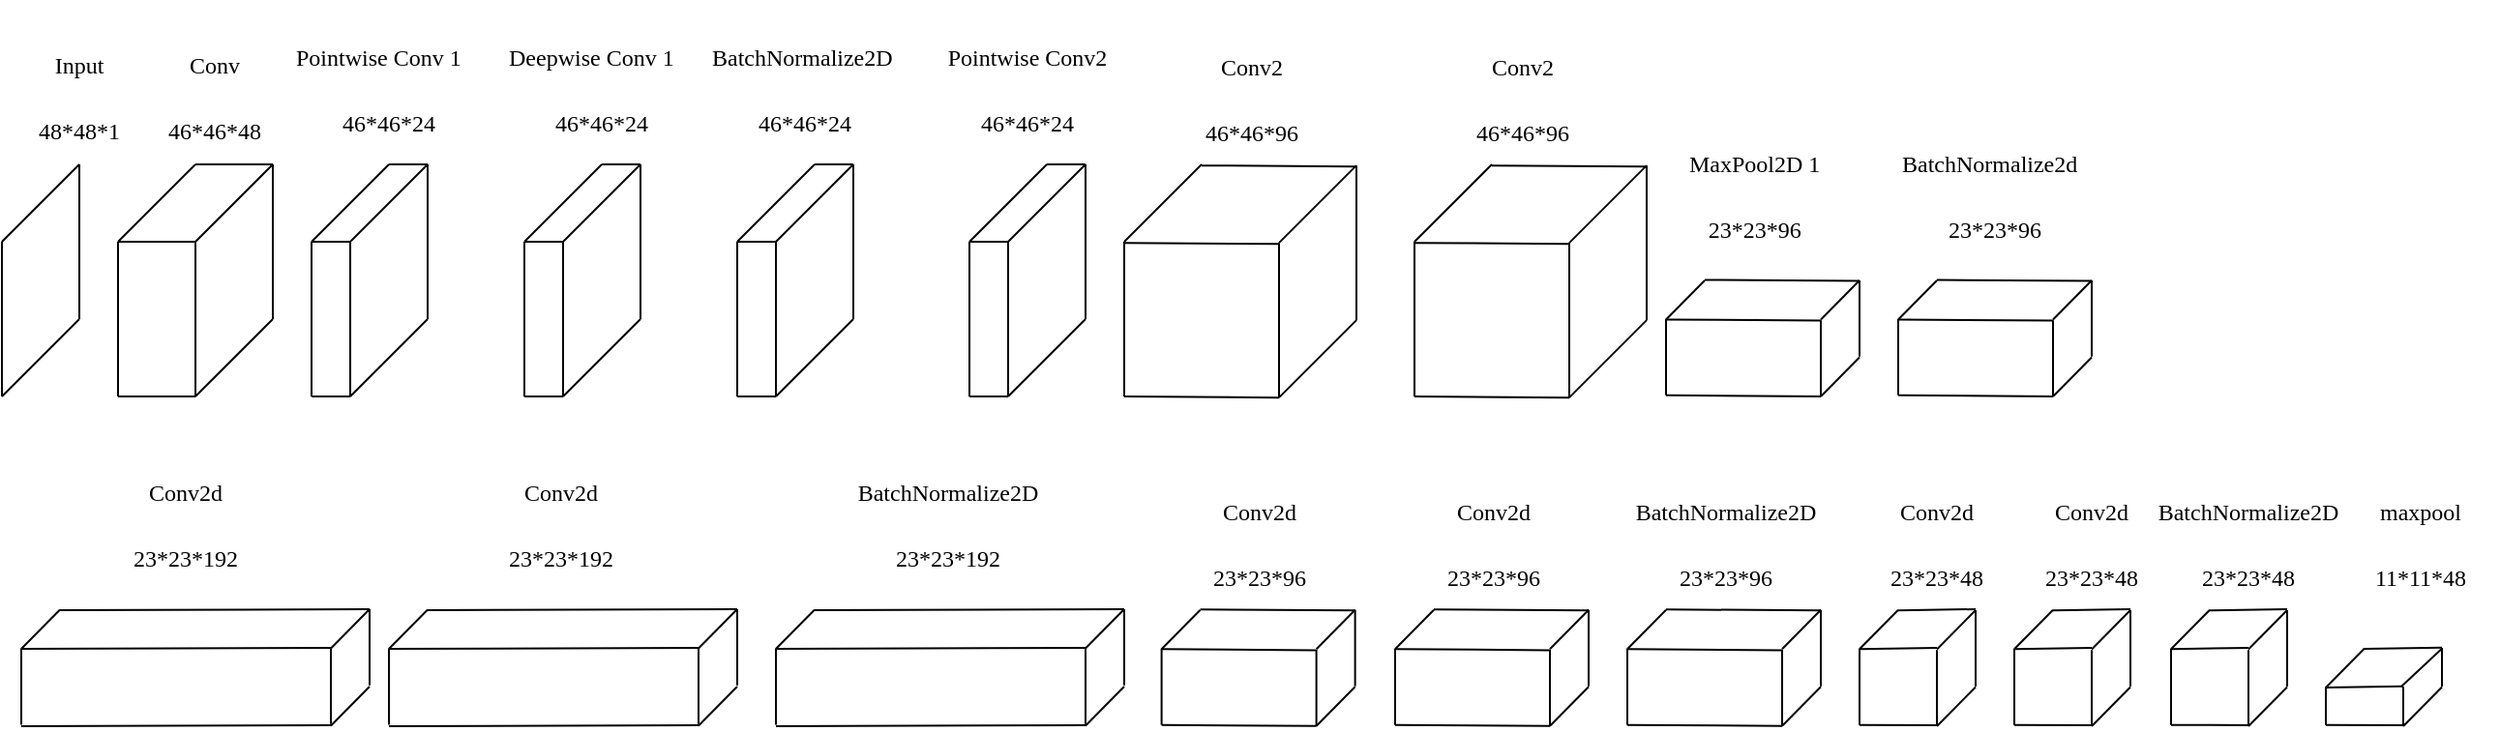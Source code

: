 <mxfile version="24.4.9" type="github">
  <diagram name="Page-1" id="ruQCSjTuEK-CR4j8ts8-">
    <mxGraphModel dx="2188" dy="997" grid="1" gridSize="10" guides="1" tooltips="1" connect="1" arrows="1" fold="1" page="1" pageScale="1" pageWidth="827" pageHeight="1169" math="0" shadow="0">
      <root>
        <mxCell id="0" />
        <mxCell id="1" parent="0" />
        <mxCell id="BOT6v-Y-nVdcMwbrMlGy-1" value="" style="endArrow=none;html=1;rounded=0;" parent="1" edge="1">
          <mxGeometry width="50" height="50" relative="1" as="geometry">
            <mxPoint x="80" y="240" as="sourcePoint" />
            <mxPoint x="120" y="200" as="targetPoint" />
          </mxGeometry>
        </mxCell>
        <mxCell id="BOT6v-Y-nVdcMwbrMlGy-2" value="" style="endArrow=none;html=1;rounded=0;" parent="1" edge="1">
          <mxGeometry width="50" height="50" relative="1" as="geometry">
            <mxPoint x="80" y="320" as="sourcePoint" />
            <mxPoint x="80" y="240" as="targetPoint" />
          </mxGeometry>
        </mxCell>
        <mxCell id="BOT6v-Y-nVdcMwbrMlGy-3" value="" style="endArrow=none;html=1;rounded=0;" parent="1" edge="1">
          <mxGeometry width="50" height="50" relative="1" as="geometry">
            <mxPoint x="80" y="320" as="sourcePoint" />
            <mxPoint x="120" y="280" as="targetPoint" />
          </mxGeometry>
        </mxCell>
        <mxCell id="BOT6v-Y-nVdcMwbrMlGy-4" value="" style="endArrow=none;html=1;rounded=0;" parent="1" edge="1">
          <mxGeometry width="50" height="50" relative="1" as="geometry">
            <mxPoint x="120" y="280" as="sourcePoint" />
            <mxPoint x="120" y="200" as="targetPoint" />
          </mxGeometry>
        </mxCell>
        <mxCell id="BOT6v-Y-nVdcMwbrMlGy-9" value="" style="endArrow=none;html=1;rounded=0;" parent="1" edge="1">
          <mxGeometry width="50" height="50" relative="1" as="geometry">
            <mxPoint x="140" y="240" as="sourcePoint" />
            <mxPoint x="180" y="200" as="targetPoint" />
          </mxGeometry>
        </mxCell>
        <mxCell id="BOT6v-Y-nVdcMwbrMlGy-10" value="" style="endArrow=none;html=1;rounded=0;" parent="1" edge="1">
          <mxGeometry width="50" height="50" relative="1" as="geometry">
            <mxPoint x="140" y="320" as="sourcePoint" />
            <mxPoint x="140" y="240" as="targetPoint" />
          </mxGeometry>
        </mxCell>
        <mxCell id="BOT6v-Y-nVdcMwbrMlGy-13" value="" style="endArrow=none;html=1;rounded=0;" parent="1" edge="1">
          <mxGeometry width="50" height="50" relative="1" as="geometry">
            <mxPoint x="140" y="320" as="sourcePoint" />
            <mxPoint x="180" y="320" as="targetPoint" />
          </mxGeometry>
        </mxCell>
        <mxCell id="BOT6v-Y-nVdcMwbrMlGy-14" value="" style="endArrow=none;html=1;rounded=0;" parent="1" edge="1">
          <mxGeometry width="50" height="50" relative="1" as="geometry">
            <mxPoint x="180" y="320" as="sourcePoint" />
            <mxPoint x="180" y="240" as="targetPoint" />
          </mxGeometry>
        </mxCell>
        <mxCell id="BOT6v-Y-nVdcMwbrMlGy-15" value="" style="endArrow=none;html=1;rounded=0;" parent="1" edge="1">
          <mxGeometry width="50" height="50" relative="1" as="geometry">
            <mxPoint x="180" y="320" as="sourcePoint" />
            <mxPoint x="220" y="280" as="targetPoint" />
          </mxGeometry>
        </mxCell>
        <mxCell id="BOT6v-Y-nVdcMwbrMlGy-16" value="" style="endArrow=none;html=1;rounded=0;" parent="1" edge="1">
          <mxGeometry width="50" height="50" relative="1" as="geometry">
            <mxPoint x="220" y="280" as="sourcePoint" />
            <mxPoint x="220" y="200" as="targetPoint" />
          </mxGeometry>
        </mxCell>
        <mxCell id="BOT6v-Y-nVdcMwbrMlGy-17" value="" style="endArrow=none;html=1;rounded=0;" parent="1" edge="1">
          <mxGeometry width="50" height="50" relative="1" as="geometry">
            <mxPoint x="140" y="240" as="sourcePoint" />
            <mxPoint x="180" y="240" as="targetPoint" />
          </mxGeometry>
        </mxCell>
        <mxCell id="BOT6v-Y-nVdcMwbrMlGy-18" value="" style="endArrow=none;html=1;rounded=0;" parent="1" edge="1">
          <mxGeometry width="50" height="50" relative="1" as="geometry">
            <mxPoint x="180" y="200" as="sourcePoint" />
            <mxPoint x="220" y="200" as="targetPoint" />
          </mxGeometry>
        </mxCell>
        <mxCell id="BOT6v-Y-nVdcMwbrMlGy-19" value="" style="endArrow=none;html=1;rounded=0;" parent="1" edge="1">
          <mxGeometry width="50" height="50" relative="1" as="geometry">
            <mxPoint x="180" y="240" as="sourcePoint" />
            <mxPoint x="220" y="200" as="targetPoint" />
          </mxGeometry>
        </mxCell>
        <mxCell id="BOT6v-Y-nVdcMwbrMlGy-20" value="" style="endArrow=none;html=1;rounded=0;" parent="1" edge="1">
          <mxGeometry width="50" height="50" relative="1" as="geometry">
            <mxPoint x="240" y="240" as="sourcePoint" />
            <mxPoint x="280" y="200" as="targetPoint" />
          </mxGeometry>
        </mxCell>
        <mxCell id="BOT6v-Y-nVdcMwbrMlGy-21" value="" style="endArrow=none;html=1;rounded=0;" parent="1" edge="1">
          <mxGeometry width="50" height="50" relative="1" as="geometry">
            <mxPoint x="240" y="320" as="sourcePoint" />
            <mxPoint x="240" y="240" as="targetPoint" />
          </mxGeometry>
        </mxCell>
        <mxCell id="BOT6v-Y-nVdcMwbrMlGy-23" value="" style="endArrow=none;html=1;rounded=0;" parent="1" edge="1">
          <mxGeometry width="50" height="50" relative="1" as="geometry">
            <mxPoint x="260" y="320" as="sourcePoint" />
            <mxPoint x="260" y="240" as="targetPoint" />
          </mxGeometry>
        </mxCell>
        <mxCell id="BOT6v-Y-nVdcMwbrMlGy-24" value="" style="endArrow=none;html=1;rounded=0;" parent="1" edge="1">
          <mxGeometry width="50" height="50" relative="1" as="geometry">
            <mxPoint x="260" y="320" as="sourcePoint" />
            <mxPoint x="300" y="280" as="targetPoint" />
          </mxGeometry>
        </mxCell>
        <mxCell id="BOT6v-Y-nVdcMwbrMlGy-25" value="" style="endArrow=none;html=1;rounded=0;" parent="1" edge="1">
          <mxGeometry width="50" height="50" relative="1" as="geometry">
            <mxPoint x="300" y="280" as="sourcePoint" />
            <mxPoint x="300" y="200" as="targetPoint" />
          </mxGeometry>
        </mxCell>
        <mxCell id="BOT6v-Y-nVdcMwbrMlGy-28" value="" style="endArrow=none;html=1;rounded=0;" parent="1" edge="1">
          <mxGeometry width="50" height="50" relative="1" as="geometry">
            <mxPoint x="260" y="240" as="sourcePoint" />
            <mxPoint x="300" y="200" as="targetPoint" />
          </mxGeometry>
        </mxCell>
        <mxCell id="BOT6v-Y-nVdcMwbrMlGy-30" value="" style="endArrow=none;html=1;rounded=0;" parent="1" edge="1">
          <mxGeometry width="50" height="50" relative="1" as="geometry">
            <mxPoint x="240" y="320" as="sourcePoint" />
            <mxPoint x="260" y="320" as="targetPoint" />
          </mxGeometry>
        </mxCell>
        <mxCell id="BOT6v-Y-nVdcMwbrMlGy-31" value="" style="endArrow=none;html=1;rounded=0;" parent="1" edge="1">
          <mxGeometry width="50" height="50" relative="1" as="geometry">
            <mxPoint x="240" y="240" as="sourcePoint" />
            <mxPoint x="260" y="240" as="targetPoint" />
          </mxGeometry>
        </mxCell>
        <mxCell id="BOT6v-Y-nVdcMwbrMlGy-32" value="" style="endArrow=none;html=1;rounded=0;" parent="1" edge="1">
          <mxGeometry width="50" height="50" relative="1" as="geometry">
            <mxPoint x="280" y="200" as="sourcePoint" />
            <mxPoint x="300" y="200" as="targetPoint" />
          </mxGeometry>
        </mxCell>
        <mxCell id="BOT6v-Y-nVdcMwbrMlGy-33" value="&lt;p style=&quot;font-family: &amp;quot;YAFdJllHsUM 0&amp;quot;, _fb_, auto; --fontSize: 16px; --lineHeight: 1.4; line-height: 22px;&quot; class=&quot;cvGsUA direction-ltr align-center para-style-body&quot;&gt;&lt;span class=&quot;OYPEnA text-decoration-none text-strikethrough-none&quot;&gt;Input&lt;/span&gt;&lt;span class=&quot;OYPEnA text-decoration-none text-strikethrough-none white-space-prewrap&quot;&gt; &lt;/span&gt;&lt;/p&gt;&lt;p style=&quot;font-family: &amp;quot;YAFdJllHsUM 0&amp;quot;, _fb_, auto; --fontSize: 16px; --lineHeight: 1.4; line-height: 22px;&quot; class=&quot;cvGsUA direction-ltr align-center para-style-body&quot;&gt;&lt;span class=&quot;OYPEnA text-decoration-none text-strikethrough-none&quot;&gt;48*48*1&lt;/span&gt;&lt;/p&gt;" style="text;html=1;align=center;verticalAlign=middle;whiteSpace=wrap;rounded=0;" parent="1" vertex="1">
          <mxGeometry x="90" y="150" width="60" height="30" as="geometry" />
        </mxCell>
        <mxCell id="BOT6v-Y-nVdcMwbrMlGy-35" value="&lt;p style=&quot;font-family: &amp;quot;YAFdJllHsUM 0&amp;quot;, _fb_, auto; --fontSize: 16px; --lineHeight: 1.4; line-height: 22px;&quot; class=&quot;cvGsUA direction-ltr align-center para-style-body&quot;&gt;&lt;span class=&quot;OYPEnA text-decoration-none text-strikethrough-none&quot;&gt;Conv&lt;/span&gt;&lt;span class=&quot;OYPEnA text-decoration-none text-strikethrough-none white-space-prewrap&quot;&gt; &lt;/span&gt;&lt;/p&gt;&lt;p style=&quot;font-family: &amp;quot;YAFdJllHsUM 0&amp;quot;, _fb_, auto; --fontSize: 16px; --lineHeight: 1.4; line-height: 22px;&quot; class=&quot;cvGsUA direction-ltr align-center para-style-body&quot;&gt;&lt;span class=&quot;OYPEnA text-decoration-none text-strikethrough-none&quot;&gt;46*46*48&lt;/span&gt;&lt;/p&gt;" style="text;html=1;align=center;verticalAlign=middle;whiteSpace=wrap;rounded=0;" parent="1" vertex="1">
          <mxGeometry x="160" y="150" width="60" height="30" as="geometry" />
        </mxCell>
        <mxCell id="BOT6v-Y-nVdcMwbrMlGy-36" value="&lt;p class=&quot;cvGsUA direction-ltr align-center para-style-body&quot; style=&quot;color: rgb(0, 0, 0); font-family: &amp;quot;YAFdJllHsUM 0&amp;quot;, _fb_, auto; --fontSize: 16px; --lineHeight: 1.4; text-transform: none; line-height: 22px;&quot;&gt;&lt;span class=&quot;OYPEnA text-decoration-none text-strikethrough-none&quot; style=&quot;color: rgb(0, 0, 0); font-weight: 400; font-style: normal;&quot;&gt;Pointwise Conv 1&lt;/span&gt;&lt;span class=&quot;OYPEnA text-decoration-none text-strikethrough-none white-space-prewrap&quot; style=&quot;color: rgb(0, 0, 0); font-weight: 400; font-style: normal;&quot;&gt; &lt;/span&gt;&lt;/p&gt;&lt;p class=&quot;cvGsUA direction-ltr align-center para-style-body&quot; style=&quot;color: rgb(0, 0, 0); font-family: &amp;quot;YAFdJllHsUM 0&amp;quot;, _fb_, auto; --fontSize: 16px; --lineHeight: 1.4; text-transform: none; line-height: 22px;&quot;&gt;&lt;span class=&quot;OYPEnA text-decoration-none text-strikethrough-none&quot; style=&quot;color: rgb(0, 0, 0); font-weight: 400; font-style: normal;&quot;&gt;&lt;span style=&quot;white-space: pre;&quot;&gt;&#x9;&lt;/span&gt;46*46*24&lt;/span&gt;&lt;/p&gt;" style="text;whiteSpace=wrap;html=1;" parent="1" vertex="1">
          <mxGeometry x="230" y="115" width="120" height="100" as="geometry" />
        </mxCell>
        <mxCell id="BOT6v-Y-nVdcMwbrMlGy-37" value="" style="endArrow=none;html=1;rounded=0;" parent="1" edge="1">
          <mxGeometry width="50" height="50" relative="1" as="geometry">
            <mxPoint x="350" y="240" as="sourcePoint" />
            <mxPoint x="390" y="200" as="targetPoint" />
          </mxGeometry>
        </mxCell>
        <mxCell id="BOT6v-Y-nVdcMwbrMlGy-38" value="" style="endArrow=none;html=1;rounded=0;" parent="1" edge="1">
          <mxGeometry width="50" height="50" relative="1" as="geometry">
            <mxPoint x="350" y="320" as="sourcePoint" />
            <mxPoint x="350" y="240" as="targetPoint" />
          </mxGeometry>
        </mxCell>
        <mxCell id="BOT6v-Y-nVdcMwbrMlGy-39" value="" style="endArrow=none;html=1;rounded=0;" parent="1" edge="1">
          <mxGeometry width="50" height="50" relative="1" as="geometry">
            <mxPoint x="370" y="320" as="sourcePoint" />
            <mxPoint x="370" y="240" as="targetPoint" />
          </mxGeometry>
        </mxCell>
        <mxCell id="BOT6v-Y-nVdcMwbrMlGy-40" value="" style="endArrow=none;html=1;rounded=0;" parent="1" edge="1">
          <mxGeometry width="50" height="50" relative="1" as="geometry">
            <mxPoint x="370" y="320" as="sourcePoint" />
            <mxPoint x="410" y="280" as="targetPoint" />
          </mxGeometry>
        </mxCell>
        <mxCell id="BOT6v-Y-nVdcMwbrMlGy-41" value="" style="endArrow=none;html=1;rounded=0;" parent="1" edge="1">
          <mxGeometry width="50" height="50" relative="1" as="geometry">
            <mxPoint x="410" y="280" as="sourcePoint" />
            <mxPoint x="410" y="200" as="targetPoint" />
          </mxGeometry>
        </mxCell>
        <mxCell id="BOT6v-Y-nVdcMwbrMlGy-42" value="" style="endArrow=none;html=1;rounded=0;" parent="1" edge="1">
          <mxGeometry width="50" height="50" relative="1" as="geometry">
            <mxPoint x="370" y="240" as="sourcePoint" />
            <mxPoint x="410" y="200" as="targetPoint" />
          </mxGeometry>
        </mxCell>
        <mxCell id="BOT6v-Y-nVdcMwbrMlGy-43" value="" style="endArrow=none;html=1;rounded=0;" parent="1" edge="1">
          <mxGeometry width="50" height="50" relative="1" as="geometry">
            <mxPoint x="350" y="320" as="sourcePoint" />
            <mxPoint x="370" y="320" as="targetPoint" />
          </mxGeometry>
        </mxCell>
        <mxCell id="BOT6v-Y-nVdcMwbrMlGy-44" value="" style="endArrow=none;html=1;rounded=0;" parent="1" edge="1">
          <mxGeometry width="50" height="50" relative="1" as="geometry">
            <mxPoint x="350" y="240" as="sourcePoint" />
            <mxPoint x="370" y="240" as="targetPoint" />
          </mxGeometry>
        </mxCell>
        <mxCell id="BOT6v-Y-nVdcMwbrMlGy-45" value="" style="endArrow=none;html=1;rounded=0;" parent="1" edge="1">
          <mxGeometry width="50" height="50" relative="1" as="geometry">
            <mxPoint x="390" y="200" as="sourcePoint" />
            <mxPoint x="410" y="200" as="targetPoint" />
          </mxGeometry>
        </mxCell>
        <mxCell id="BOT6v-Y-nVdcMwbrMlGy-46" value="&lt;p style=&quot;font-family: &amp;quot;YAFdJllHsUM 0&amp;quot;, _fb_, auto; --fontSize: 16px; --lineHeight: 1.4; line-height: 22px;&quot; class=&quot;cvGsUA direction-ltr align-center para-style-body&quot;&gt;&lt;span class=&quot;OYPEnA text-decoration-none text-strikethrough-none&quot;&gt;Deepwise Conv 1&lt;/span&gt;&lt;span class=&quot;OYPEnA text-decoration-none text-strikethrough-none white-space-prewrap&quot;&gt; &lt;/span&gt;&lt;/p&gt;&lt;p style=&quot;font-family: &amp;quot;YAFdJllHsUM 0&amp;quot;, _fb_, auto; --fontSize: 16px; --lineHeight: 1.4; line-height: 22px;&quot; class=&quot;cvGsUA direction-ltr align-center para-style-body&quot;&gt;&lt;span class=&quot;OYPEnA text-decoration-none text-strikethrough-none&quot;&gt;&lt;span style=&quot;white-space: pre;&quot;&gt;&#x9;&lt;/span&gt;46*46*24&lt;/span&gt;&lt;/p&gt;" style="text;whiteSpace=wrap;html=1;" parent="1" vertex="1">
          <mxGeometry x="340" y="115" width="90" height="70" as="geometry" />
        </mxCell>
        <mxCell id="BOT6v-Y-nVdcMwbrMlGy-56" value="&lt;p style=&quot;font-family: &amp;quot;YAFdJllHsUM 0&amp;quot;, _fb_, auto; --fontSize: 16px; --lineHeight: 1.4; line-height: 22px;&quot; class=&quot;cvGsUA direction-ltr align-center para-style-body&quot;&gt;&lt;span class=&quot;OYPEnA text-decoration-none text-strikethrough-none&quot;&gt;BatchNormalize2D&lt;/span&gt;&lt;span class=&quot;OYPEnA text-decoration-none text-strikethrough-none white-space-prewrap&quot;&gt; &lt;/span&gt;&lt;/p&gt;&lt;p style=&quot;font-family: &amp;quot;YAFdJllHsUM 0&amp;quot;, _fb_, auto; --fontSize: 16px; --lineHeight: 1.4; line-height: 22px;&quot; class=&quot;cvGsUA direction-ltr align-center para-style-body&quot;&gt;&lt;span class=&quot;OYPEnA text-decoration-none text-strikethrough-none&quot;&gt;&lt;span style=&quot;white-space: pre;&quot;&gt;&#x9;&lt;/span&gt;46*46*24&lt;/span&gt;&lt;/p&gt;" style="text;whiteSpace=wrap;html=1;" parent="1" vertex="1">
          <mxGeometry x="445" y="115" width="90" height="70" as="geometry" />
        </mxCell>
        <mxCell id="BOT6v-Y-nVdcMwbrMlGy-57" value="" style="group" parent="1" vertex="1" connectable="0">
          <mxGeometry x="460" y="200" width="60" height="120" as="geometry" />
        </mxCell>
        <mxCell id="BOT6v-Y-nVdcMwbrMlGy-47" value="" style="endArrow=none;html=1;rounded=0;" parent="BOT6v-Y-nVdcMwbrMlGy-57" edge="1">
          <mxGeometry width="50" height="50" relative="1" as="geometry">
            <mxPoint y="40" as="sourcePoint" />
            <mxPoint x="40" as="targetPoint" />
          </mxGeometry>
        </mxCell>
        <mxCell id="BOT6v-Y-nVdcMwbrMlGy-48" value="" style="endArrow=none;html=1;rounded=0;" parent="BOT6v-Y-nVdcMwbrMlGy-57" edge="1">
          <mxGeometry width="50" height="50" relative="1" as="geometry">
            <mxPoint y="120" as="sourcePoint" />
            <mxPoint y="40" as="targetPoint" />
          </mxGeometry>
        </mxCell>
        <mxCell id="BOT6v-Y-nVdcMwbrMlGy-49" value="" style="endArrow=none;html=1;rounded=0;" parent="BOT6v-Y-nVdcMwbrMlGy-57" edge="1">
          <mxGeometry width="50" height="50" relative="1" as="geometry">
            <mxPoint x="20" y="120" as="sourcePoint" />
            <mxPoint x="20" y="40" as="targetPoint" />
          </mxGeometry>
        </mxCell>
        <mxCell id="BOT6v-Y-nVdcMwbrMlGy-50" value="" style="endArrow=none;html=1;rounded=0;" parent="BOT6v-Y-nVdcMwbrMlGy-57" edge="1">
          <mxGeometry width="50" height="50" relative="1" as="geometry">
            <mxPoint x="20" y="120" as="sourcePoint" />
            <mxPoint x="60" y="80" as="targetPoint" />
          </mxGeometry>
        </mxCell>
        <mxCell id="BOT6v-Y-nVdcMwbrMlGy-51" value="" style="endArrow=none;html=1;rounded=0;" parent="BOT6v-Y-nVdcMwbrMlGy-57" edge="1">
          <mxGeometry width="50" height="50" relative="1" as="geometry">
            <mxPoint x="60" y="80" as="sourcePoint" />
            <mxPoint x="60" as="targetPoint" />
          </mxGeometry>
        </mxCell>
        <mxCell id="BOT6v-Y-nVdcMwbrMlGy-52" value="" style="endArrow=none;html=1;rounded=0;" parent="BOT6v-Y-nVdcMwbrMlGy-57" edge="1">
          <mxGeometry width="50" height="50" relative="1" as="geometry">
            <mxPoint x="20" y="40" as="sourcePoint" />
            <mxPoint x="60" as="targetPoint" />
          </mxGeometry>
        </mxCell>
        <mxCell id="BOT6v-Y-nVdcMwbrMlGy-53" value="" style="endArrow=none;html=1;rounded=0;" parent="BOT6v-Y-nVdcMwbrMlGy-57" edge="1">
          <mxGeometry width="50" height="50" relative="1" as="geometry">
            <mxPoint y="120" as="sourcePoint" />
            <mxPoint x="20" y="120" as="targetPoint" />
          </mxGeometry>
        </mxCell>
        <mxCell id="BOT6v-Y-nVdcMwbrMlGy-54" value="" style="endArrow=none;html=1;rounded=0;" parent="BOT6v-Y-nVdcMwbrMlGy-57" edge="1">
          <mxGeometry width="50" height="50" relative="1" as="geometry">
            <mxPoint y="40" as="sourcePoint" />
            <mxPoint x="20" y="40" as="targetPoint" />
          </mxGeometry>
        </mxCell>
        <mxCell id="BOT6v-Y-nVdcMwbrMlGy-55" value="" style="endArrow=none;html=1;rounded=0;" parent="BOT6v-Y-nVdcMwbrMlGy-57" edge="1">
          <mxGeometry width="50" height="50" relative="1" as="geometry">
            <mxPoint x="40" as="sourcePoint" />
            <mxPoint x="60" as="targetPoint" />
          </mxGeometry>
        </mxCell>
        <mxCell id="BOT6v-Y-nVdcMwbrMlGy-58" value="&lt;p class=&quot;cvGsUA direction-ltr align-center para-style-body&quot; style=&quot;color: rgb(0, 0, 0); font-family: &amp;quot;YAFdJllHsUM 0&amp;quot;, _fb_, auto; --fontSize: 16px; --lineHeight: 1.4; text-transform: none; line-height: 22px;&quot;&gt;&lt;span class=&quot;OYPEnA text-decoration-none text-strikethrough-none&quot; style=&quot;color: rgb(0, 0, 0); font-weight: 400; font-style: normal;&quot;&gt;Pointwise Conv2&lt;/span&gt;&lt;span class=&quot;OYPEnA text-decoration-none text-strikethrough-none white-space-prewrap&quot; style=&quot;color: rgb(0, 0, 0); font-weight: 400; font-style: normal;&quot;&gt; &lt;/span&gt;&lt;/p&gt;&lt;p class=&quot;cvGsUA direction-ltr align-center para-style-body&quot; style=&quot;color: rgb(0, 0, 0); font-family: &amp;quot;YAFdJllHsUM 0&amp;quot;, _fb_, auto; --fontSize: 16px; --lineHeight: 1.4; text-transform: none; line-height: 22px;&quot;&gt;&lt;span class=&quot;OYPEnA text-decoration-none text-strikethrough-none&quot; style=&quot;color: rgb(0, 0, 0); font-weight: 400; font-style: normal;&quot;&gt;46*46*24&lt;/span&gt;&lt;/p&gt;" style="text;whiteSpace=wrap;html=1;align=center;" parent="1" vertex="1">
          <mxGeometry x="550" y="115" width="120" height="100" as="geometry" />
        </mxCell>
        <mxCell id="BOT6v-Y-nVdcMwbrMlGy-59" value="" style="group" parent="1" vertex="1" connectable="0">
          <mxGeometry x="580" y="200" width="60" height="120" as="geometry" />
        </mxCell>
        <mxCell id="BOT6v-Y-nVdcMwbrMlGy-60" value="" style="endArrow=none;html=1;rounded=0;" parent="BOT6v-Y-nVdcMwbrMlGy-59" edge="1">
          <mxGeometry width="50" height="50" relative="1" as="geometry">
            <mxPoint y="40" as="sourcePoint" />
            <mxPoint x="40" as="targetPoint" />
          </mxGeometry>
        </mxCell>
        <mxCell id="BOT6v-Y-nVdcMwbrMlGy-61" value="" style="endArrow=none;html=1;rounded=0;" parent="BOT6v-Y-nVdcMwbrMlGy-59" edge="1">
          <mxGeometry width="50" height="50" relative="1" as="geometry">
            <mxPoint y="120" as="sourcePoint" />
            <mxPoint y="40" as="targetPoint" />
          </mxGeometry>
        </mxCell>
        <mxCell id="BOT6v-Y-nVdcMwbrMlGy-62" value="" style="endArrow=none;html=1;rounded=0;" parent="BOT6v-Y-nVdcMwbrMlGy-59" edge="1">
          <mxGeometry width="50" height="50" relative="1" as="geometry">
            <mxPoint x="20" y="120" as="sourcePoint" />
            <mxPoint x="20" y="40" as="targetPoint" />
          </mxGeometry>
        </mxCell>
        <mxCell id="BOT6v-Y-nVdcMwbrMlGy-63" value="" style="endArrow=none;html=1;rounded=0;" parent="BOT6v-Y-nVdcMwbrMlGy-59" edge="1">
          <mxGeometry width="50" height="50" relative="1" as="geometry">
            <mxPoint x="20" y="120" as="sourcePoint" />
            <mxPoint x="60" y="80" as="targetPoint" />
          </mxGeometry>
        </mxCell>
        <mxCell id="BOT6v-Y-nVdcMwbrMlGy-64" value="" style="endArrow=none;html=1;rounded=0;" parent="BOT6v-Y-nVdcMwbrMlGy-59" edge="1">
          <mxGeometry width="50" height="50" relative="1" as="geometry">
            <mxPoint x="60" y="80" as="sourcePoint" />
            <mxPoint x="60" as="targetPoint" />
          </mxGeometry>
        </mxCell>
        <mxCell id="BOT6v-Y-nVdcMwbrMlGy-65" value="" style="endArrow=none;html=1;rounded=0;" parent="BOT6v-Y-nVdcMwbrMlGy-59" edge="1">
          <mxGeometry width="50" height="50" relative="1" as="geometry">
            <mxPoint x="20" y="40" as="sourcePoint" />
            <mxPoint x="60" as="targetPoint" />
          </mxGeometry>
        </mxCell>
        <mxCell id="BOT6v-Y-nVdcMwbrMlGy-66" value="" style="endArrow=none;html=1;rounded=0;" parent="BOT6v-Y-nVdcMwbrMlGy-59" edge="1">
          <mxGeometry width="50" height="50" relative="1" as="geometry">
            <mxPoint y="120" as="sourcePoint" />
            <mxPoint x="20" y="120" as="targetPoint" />
          </mxGeometry>
        </mxCell>
        <mxCell id="BOT6v-Y-nVdcMwbrMlGy-67" value="" style="endArrow=none;html=1;rounded=0;" parent="BOT6v-Y-nVdcMwbrMlGy-59" edge="1">
          <mxGeometry width="50" height="50" relative="1" as="geometry">
            <mxPoint y="40" as="sourcePoint" />
            <mxPoint x="20" y="40" as="targetPoint" />
          </mxGeometry>
        </mxCell>
        <mxCell id="BOT6v-Y-nVdcMwbrMlGy-68" value="" style="endArrow=none;html=1;rounded=0;" parent="BOT6v-Y-nVdcMwbrMlGy-59" edge="1">
          <mxGeometry width="50" height="50" relative="1" as="geometry">
            <mxPoint x="40" as="sourcePoint" />
            <mxPoint x="60" as="targetPoint" />
          </mxGeometry>
        </mxCell>
        <mxCell id="BOT6v-Y-nVdcMwbrMlGy-80" value="" style="group" parent="1" vertex="1" connectable="0">
          <mxGeometry x="660" y="200" width="120" height="120.57" as="geometry" />
        </mxCell>
        <mxCell id="BOT6v-Y-nVdcMwbrMlGy-69" value="" style="endArrow=none;html=1;rounded=0;" parent="BOT6v-Y-nVdcMwbrMlGy-80" edge="1">
          <mxGeometry width="50" height="50" relative="1" as="geometry">
            <mxPoint y="40" as="sourcePoint" />
            <mxPoint x="40" as="targetPoint" />
          </mxGeometry>
        </mxCell>
        <mxCell id="BOT6v-Y-nVdcMwbrMlGy-70" value="" style="endArrow=none;html=1;rounded=0;" parent="BOT6v-Y-nVdcMwbrMlGy-80" edge="1">
          <mxGeometry width="50" height="50" relative="1" as="geometry">
            <mxPoint y="120" as="sourcePoint" />
            <mxPoint y="40" as="targetPoint" />
          </mxGeometry>
        </mxCell>
        <mxCell id="BOT6v-Y-nVdcMwbrMlGy-71" value="" style="endArrow=none;html=1;rounded=0;" parent="BOT6v-Y-nVdcMwbrMlGy-80" edge="1">
          <mxGeometry width="50" height="50" relative="1" as="geometry">
            <mxPoint y="120" as="sourcePoint" />
            <mxPoint x="80" y="120.57" as="targetPoint" />
          </mxGeometry>
        </mxCell>
        <mxCell id="BOT6v-Y-nVdcMwbrMlGy-72" value="" style="endArrow=none;html=1;rounded=0;" parent="BOT6v-Y-nVdcMwbrMlGy-80" edge="1">
          <mxGeometry width="50" height="50" relative="1" as="geometry">
            <mxPoint x="80" y="120.57" as="sourcePoint" />
            <mxPoint x="80" y="40.57" as="targetPoint" />
          </mxGeometry>
        </mxCell>
        <mxCell id="BOT6v-Y-nVdcMwbrMlGy-73" value="" style="endArrow=none;html=1;rounded=0;" parent="BOT6v-Y-nVdcMwbrMlGy-80" edge="1">
          <mxGeometry width="50" height="50" relative="1" as="geometry">
            <mxPoint x="80" y="120.57" as="sourcePoint" />
            <mxPoint x="120" y="80.57" as="targetPoint" />
          </mxGeometry>
        </mxCell>
        <mxCell id="BOT6v-Y-nVdcMwbrMlGy-74" value="" style="endArrow=none;html=1;rounded=0;" parent="BOT6v-Y-nVdcMwbrMlGy-80" edge="1">
          <mxGeometry width="50" height="50" relative="1" as="geometry">
            <mxPoint x="120" y="80.57" as="sourcePoint" />
            <mxPoint x="120" y="0.57" as="targetPoint" />
          </mxGeometry>
        </mxCell>
        <mxCell id="BOT6v-Y-nVdcMwbrMlGy-77" value="" style="endArrow=none;html=1;rounded=0;" parent="BOT6v-Y-nVdcMwbrMlGy-80" edge="1">
          <mxGeometry width="50" height="50" relative="1" as="geometry">
            <mxPoint x="80" y="40.57" as="sourcePoint" />
            <mxPoint x="120" y="0.57" as="targetPoint" />
          </mxGeometry>
        </mxCell>
        <mxCell id="BOT6v-Y-nVdcMwbrMlGy-78" value="" style="endArrow=none;html=1;rounded=0;" parent="BOT6v-Y-nVdcMwbrMlGy-80" edge="1">
          <mxGeometry width="50" height="50" relative="1" as="geometry">
            <mxPoint y="40.57" as="sourcePoint" />
            <mxPoint x="80" y="41.14" as="targetPoint" />
          </mxGeometry>
        </mxCell>
        <mxCell id="BOT6v-Y-nVdcMwbrMlGy-79" value="" style="endArrow=none;html=1;rounded=0;" parent="BOT6v-Y-nVdcMwbrMlGy-80" edge="1">
          <mxGeometry width="50" height="50" relative="1" as="geometry">
            <mxPoint x="40" y="0.57" as="sourcePoint" />
            <mxPoint x="120" y="1.14" as="targetPoint" />
          </mxGeometry>
        </mxCell>
        <mxCell id="BOT6v-Y-nVdcMwbrMlGy-81" value="&lt;p class=&quot;cvGsUA direction-ltr align-center para-style-body&quot; style=&quot;text-align: center; color: rgb(0, 0, 0); font-family: &amp;quot;YAFdJllHsUM 0&amp;quot;, _fb_, auto; --fontSize: 16px; --lineHeight: 1.4; text-transform: none; line-height: 22px;&quot;&gt;&lt;span class=&quot;OYPEnA white-space-prewrap text-decoration-none text-strikethrough-none&quot; style=&quot;color: rgb(0, 0, 0); font-weight: 400; font-style: normal;&quot;&gt; &lt;/span&gt;&lt;span class=&quot;OYPEnA text-decoration-none text-strikethrough-none&quot; style=&quot;color: rgb(0, 0, 0); font-weight: 400; font-style: normal;&quot;&gt;Conv2&lt;/span&gt;&lt;span class=&quot;OYPEnA text-decoration-none text-strikethrough-none white-space-prewrap&quot; style=&quot;color: rgb(0, 0, 0); font-weight: 400; font-style: normal;&quot;&gt; &lt;/span&gt;&lt;/p&gt;&lt;p class=&quot;cvGsUA direction-ltr align-center para-style-body&quot; style=&quot;text-align: center; color: rgb(0, 0, 0); font-family: &amp;quot;YAFdJllHsUM 0&amp;quot;, _fb_, auto; --fontSize: 16px; --lineHeight: 1.4; text-transform: none; line-height: 22px;&quot;&gt;&lt;span class=&quot;OYPEnA text-decoration-none text-strikethrough-none&quot; style=&quot;color: rgb(0, 0, 0); font-weight: 400; font-style: normal;&quot;&gt;46*46*96&lt;/span&gt;&lt;/p&gt;" style="text;whiteSpace=wrap;html=1;" parent="1" vertex="1">
          <mxGeometry x="700" y="120" width="80" height="100" as="geometry" />
        </mxCell>
        <mxCell id="BOT6v-Y-nVdcMwbrMlGy-92" value="&lt;p class=&quot;cvGsUA direction-ltr align-center para-style-body&quot; style=&quot;text-align: center; color: rgb(0, 0, 0); font-family: &amp;quot;YAFdJllHsUM 0&amp;quot;, _fb_, auto; --fontSize: 16px; --lineHeight: 1.4; text-transform: none; line-height: 22px;&quot;&gt;&lt;span class=&quot;OYPEnA white-space-prewrap text-decoration-none text-strikethrough-none&quot; style=&quot;color: rgb(0, 0, 0); font-weight: 400; font-style: normal;&quot;&gt; &lt;/span&gt;&lt;span class=&quot;OYPEnA text-decoration-none text-strikethrough-none&quot; style=&quot;color: rgb(0, 0, 0); font-weight: 400; font-style: normal;&quot;&gt;Conv2&lt;/span&gt;&lt;span class=&quot;OYPEnA text-decoration-none text-strikethrough-none white-space-prewrap&quot; style=&quot;color: rgb(0, 0, 0); font-weight: 400; font-style: normal;&quot;&gt; &lt;/span&gt;&lt;/p&gt;&lt;p class=&quot;cvGsUA direction-ltr align-center para-style-body&quot; style=&quot;text-align: center; color: rgb(0, 0, 0); font-family: &amp;quot;YAFdJllHsUM 0&amp;quot;, _fb_, auto; --fontSize: 16px; --lineHeight: 1.4; text-transform: none; line-height: 22px;&quot;&gt;&lt;span class=&quot;OYPEnA text-decoration-none text-strikethrough-none&quot; style=&quot;color: rgb(0, 0, 0); font-weight: 400; font-style: normal;&quot;&gt;46*46*96&lt;/span&gt;&lt;/p&gt;" style="text;whiteSpace=wrap;html=1;" parent="1" vertex="1">
          <mxGeometry x="840" y="120" width="80" height="100" as="geometry" />
        </mxCell>
        <mxCell id="BOT6v-Y-nVdcMwbrMlGy-93" value="" style="group" parent="1" vertex="1" connectable="0">
          <mxGeometry x="810" y="200" width="120" height="120.57" as="geometry" />
        </mxCell>
        <mxCell id="BOT6v-Y-nVdcMwbrMlGy-94" value="" style="endArrow=none;html=1;rounded=0;" parent="BOT6v-Y-nVdcMwbrMlGy-93" edge="1">
          <mxGeometry width="50" height="50" relative="1" as="geometry">
            <mxPoint y="40" as="sourcePoint" />
            <mxPoint x="40" as="targetPoint" />
          </mxGeometry>
        </mxCell>
        <mxCell id="BOT6v-Y-nVdcMwbrMlGy-95" value="" style="endArrow=none;html=1;rounded=0;" parent="BOT6v-Y-nVdcMwbrMlGy-93" edge="1">
          <mxGeometry width="50" height="50" relative="1" as="geometry">
            <mxPoint y="120" as="sourcePoint" />
            <mxPoint y="40" as="targetPoint" />
          </mxGeometry>
        </mxCell>
        <mxCell id="BOT6v-Y-nVdcMwbrMlGy-96" value="" style="endArrow=none;html=1;rounded=0;" parent="BOT6v-Y-nVdcMwbrMlGy-93" edge="1">
          <mxGeometry width="50" height="50" relative="1" as="geometry">
            <mxPoint y="120" as="sourcePoint" />
            <mxPoint x="80" y="120.57" as="targetPoint" />
          </mxGeometry>
        </mxCell>
        <mxCell id="BOT6v-Y-nVdcMwbrMlGy-97" value="" style="endArrow=none;html=1;rounded=0;" parent="BOT6v-Y-nVdcMwbrMlGy-93" edge="1">
          <mxGeometry width="50" height="50" relative="1" as="geometry">
            <mxPoint x="80" y="120.57" as="sourcePoint" />
            <mxPoint x="80" y="40.57" as="targetPoint" />
          </mxGeometry>
        </mxCell>
        <mxCell id="BOT6v-Y-nVdcMwbrMlGy-98" value="" style="endArrow=none;html=1;rounded=0;" parent="BOT6v-Y-nVdcMwbrMlGy-93" edge="1">
          <mxGeometry width="50" height="50" relative="1" as="geometry">
            <mxPoint x="80" y="120.57" as="sourcePoint" />
            <mxPoint x="120" y="80.57" as="targetPoint" />
          </mxGeometry>
        </mxCell>
        <mxCell id="BOT6v-Y-nVdcMwbrMlGy-99" value="" style="endArrow=none;html=1;rounded=0;" parent="BOT6v-Y-nVdcMwbrMlGy-93" edge="1">
          <mxGeometry width="50" height="50" relative="1" as="geometry">
            <mxPoint x="120" y="80.57" as="sourcePoint" />
            <mxPoint x="120" y="0.57" as="targetPoint" />
          </mxGeometry>
        </mxCell>
        <mxCell id="BOT6v-Y-nVdcMwbrMlGy-100" value="" style="endArrow=none;html=1;rounded=0;" parent="BOT6v-Y-nVdcMwbrMlGy-93" edge="1">
          <mxGeometry width="50" height="50" relative="1" as="geometry">
            <mxPoint x="80" y="40.57" as="sourcePoint" />
            <mxPoint x="120" y="0.57" as="targetPoint" />
          </mxGeometry>
        </mxCell>
        <mxCell id="BOT6v-Y-nVdcMwbrMlGy-101" value="" style="endArrow=none;html=1;rounded=0;" parent="BOT6v-Y-nVdcMwbrMlGy-93" edge="1">
          <mxGeometry width="50" height="50" relative="1" as="geometry">
            <mxPoint y="40.57" as="sourcePoint" />
            <mxPoint x="80" y="41.14" as="targetPoint" />
          </mxGeometry>
        </mxCell>
        <mxCell id="BOT6v-Y-nVdcMwbrMlGy-102" value="" style="endArrow=none;html=1;rounded=0;" parent="BOT6v-Y-nVdcMwbrMlGy-93" edge="1">
          <mxGeometry width="50" height="50" relative="1" as="geometry">
            <mxPoint x="40" y="0.57" as="sourcePoint" />
            <mxPoint x="120" y="1.14" as="targetPoint" />
          </mxGeometry>
        </mxCell>
        <mxCell id="BOT6v-Y-nVdcMwbrMlGy-84" value="" style="endArrow=none;html=1;rounded=0;" parent="1" edge="1">
          <mxGeometry width="50" height="50" relative="1" as="geometry">
            <mxPoint x="940" y="319.43" as="sourcePoint" />
            <mxPoint x="940" y="280" as="targetPoint" />
          </mxGeometry>
        </mxCell>
        <mxCell id="BOT6v-Y-nVdcMwbrMlGy-85" value="" style="endArrow=none;html=1;rounded=0;" parent="1" edge="1">
          <mxGeometry width="50" height="50" relative="1" as="geometry">
            <mxPoint x="940" y="319.43" as="sourcePoint" />
            <mxPoint x="1020" y="320" as="targetPoint" />
          </mxGeometry>
        </mxCell>
        <mxCell id="BOT6v-Y-nVdcMwbrMlGy-89" value="" style="endArrow=none;html=1;rounded=0;" parent="1" edge="1">
          <mxGeometry width="50" height="50" relative="1" as="geometry">
            <mxPoint x="1020" y="280.23" as="sourcePoint" />
            <mxPoint x="1040" y="260" as="targetPoint" />
          </mxGeometry>
        </mxCell>
        <mxCell id="BOT6v-Y-nVdcMwbrMlGy-90" value="" style="endArrow=none;html=1;rounded=0;" parent="1" edge="1">
          <mxGeometry width="50" height="50" relative="1" as="geometry">
            <mxPoint x="940" y="280.23" as="sourcePoint" />
            <mxPoint x="1020" y="280.8" as="targetPoint" />
          </mxGeometry>
        </mxCell>
        <mxCell id="BOT6v-Y-nVdcMwbrMlGy-91" value="" style="endArrow=none;html=1;rounded=0;" parent="1" edge="1">
          <mxGeometry width="50" height="50" relative="1" as="geometry">
            <mxPoint x="960" y="259.72" as="sourcePoint" />
            <mxPoint x="1040" y="260.29" as="targetPoint" />
          </mxGeometry>
        </mxCell>
        <mxCell id="BOT6v-Y-nVdcMwbrMlGy-104" value="" style="endArrow=none;html=1;rounded=0;" parent="1" edge="1">
          <mxGeometry width="50" height="50" relative="1" as="geometry">
            <mxPoint x="940" y="280.23" as="sourcePoint" />
            <mxPoint x="960" y="260" as="targetPoint" />
          </mxGeometry>
        </mxCell>
        <mxCell id="BOT6v-Y-nVdcMwbrMlGy-105" value="" style="endArrow=none;html=1;rounded=0;" parent="1" edge="1">
          <mxGeometry width="50" height="50" relative="1" as="geometry">
            <mxPoint x="1020" y="320" as="sourcePoint" />
            <mxPoint x="1040" y="299.77" as="targetPoint" />
          </mxGeometry>
        </mxCell>
        <mxCell id="BOT6v-Y-nVdcMwbrMlGy-106" value="" style="endArrow=none;html=1;rounded=0;" parent="1" edge="1">
          <mxGeometry width="50" height="50" relative="1" as="geometry">
            <mxPoint x="1020" y="320" as="sourcePoint" />
            <mxPoint x="1020" y="280.57" as="targetPoint" />
          </mxGeometry>
        </mxCell>
        <mxCell id="BOT6v-Y-nVdcMwbrMlGy-107" value="" style="endArrow=none;html=1;rounded=0;" parent="1" edge="1">
          <mxGeometry width="50" height="50" relative="1" as="geometry">
            <mxPoint x="1040" y="299.43" as="sourcePoint" />
            <mxPoint x="1040" y="260" as="targetPoint" />
          </mxGeometry>
        </mxCell>
        <mxCell id="BOT6v-Y-nVdcMwbrMlGy-108" value="&lt;p class=&quot;cvGsUA direction-ltr align-center para-style-body&quot; style=&quot;text-align: center; color: rgb(0, 0, 0); font-family: &amp;quot;YAFdJllHsUM 0&amp;quot;, _fb_, auto; --fontSize: 16px; --lineHeight: 1.4; text-transform: none; line-height: 22px;&quot;&gt;&lt;span class=&quot;OYPEnA white-space-prewrap text-decoration-none text-strikethrough-none&quot; style=&quot;color: rgb(0, 0, 0); font-weight: 400; font-style: normal;&quot;&gt; &lt;/span&gt;&lt;span class=&quot;OYPEnA text-decoration-none text-strikethrough-none&quot; style=&quot;color: rgb(0, 0, 0); font-weight: 400; font-style: normal;&quot;&gt;MaxPool2D 1&lt;/span&gt;&lt;span class=&quot;OYPEnA text-decoration-none text-strikethrough-none white-space-prewrap&quot; style=&quot;color: rgb(0, 0, 0); font-weight: 400; font-style: normal;&quot;&gt; &lt;/span&gt;&lt;/p&gt;&lt;p class=&quot;cvGsUA direction-ltr align-center para-style-body&quot; style=&quot;text-align: center; color: rgb(0, 0, 0); font-family: &amp;quot;YAFdJllHsUM 0&amp;quot;, _fb_, auto; --fontSize: 16px; --lineHeight: 1.4; text-transform: none; line-height: 22px;&quot;&gt;&lt;span class=&quot;OYPEnA text-decoration-none text-strikethrough-none&quot; style=&quot;color: rgb(0, 0, 0); font-weight: 400; font-style: normal;&quot;&gt;23*23*96&lt;/span&gt;&lt;/p&gt;" style="text;whiteSpace=wrap;html=1;" parent="1" vertex="1">
          <mxGeometry x="950" y="170" width="100" height="100" as="geometry" />
        </mxCell>
        <mxCell id="BOT6v-Y-nVdcMwbrMlGy-109" value="" style="endArrow=none;html=1;rounded=0;" parent="1" edge="1">
          <mxGeometry width="50" height="50" relative="1" as="geometry">
            <mxPoint x="1060" y="319.43" as="sourcePoint" />
            <mxPoint x="1060" y="280" as="targetPoint" />
          </mxGeometry>
        </mxCell>
        <mxCell id="BOT6v-Y-nVdcMwbrMlGy-110" value="" style="endArrow=none;html=1;rounded=0;" parent="1" edge="1">
          <mxGeometry width="50" height="50" relative="1" as="geometry">
            <mxPoint x="1060" y="319.43" as="sourcePoint" />
            <mxPoint x="1140" y="320" as="targetPoint" />
          </mxGeometry>
        </mxCell>
        <mxCell id="BOT6v-Y-nVdcMwbrMlGy-111" value="" style="endArrow=none;html=1;rounded=0;" parent="1" edge="1">
          <mxGeometry width="50" height="50" relative="1" as="geometry">
            <mxPoint x="1140" y="280.23" as="sourcePoint" />
            <mxPoint x="1160" y="260" as="targetPoint" />
          </mxGeometry>
        </mxCell>
        <mxCell id="BOT6v-Y-nVdcMwbrMlGy-112" value="" style="endArrow=none;html=1;rounded=0;" parent="1" edge="1">
          <mxGeometry width="50" height="50" relative="1" as="geometry">
            <mxPoint x="1060" y="280.23" as="sourcePoint" />
            <mxPoint x="1140" y="280.8" as="targetPoint" />
          </mxGeometry>
        </mxCell>
        <mxCell id="BOT6v-Y-nVdcMwbrMlGy-113" value="" style="endArrow=none;html=1;rounded=0;" parent="1" edge="1">
          <mxGeometry width="50" height="50" relative="1" as="geometry">
            <mxPoint x="1080" y="259.72" as="sourcePoint" />
            <mxPoint x="1160" y="260.29" as="targetPoint" />
          </mxGeometry>
        </mxCell>
        <mxCell id="BOT6v-Y-nVdcMwbrMlGy-114" value="" style="endArrow=none;html=1;rounded=0;" parent="1" edge="1">
          <mxGeometry width="50" height="50" relative="1" as="geometry">
            <mxPoint x="1060" y="280.23" as="sourcePoint" />
            <mxPoint x="1080" y="260" as="targetPoint" />
          </mxGeometry>
        </mxCell>
        <mxCell id="BOT6v-Y-nVdcMwbrMlGy-115" value="" style="endArrow=none;html=1;rounded=0;" parent="1" edge="1">
          <mxGeometry width="50" height="50" relative="1" as="geometry">
            <mxPoint x="1140" y="320" as="sourcePoint" />
            <mxPoint x="1160" y="299.77" as="targetPoint" />
          </mxGeometry>
        </mxCell>
        <mxCell id="BOT6v-Y-nVdcMwbrMlGy-116" value="" style="endArrow=none;html=1;rounded=0;" parent="1" edge="1">
          <mxGeometry width="50" height="50" relative="1" as="geometry">
            <mxPoint x="1140" y="320" as="sourcePoint" />
            <mxPoint x="1140" y="280.57" as="targetPoint" />
          </mxGeometry>
        </mxCell>
        <mxCell id="BOT6v-Y-nVdcMwbrMlGy-117" value="" style="endArrow=none;html=1;rounded=0;" parent="1" edge="1">
          <mxGeometry width="50" height="50" relative="1" as="geometry">
            <mxPoint x="1160" y="299.43" as="sourcePoint" />
            <mxPoint x="1160" y="260" as="targetPoint" />
          </mxGeometry>
        </mxCell>
        <mxCell id="BOT6v-Y-nVdcMwbrMlGy-118" value="&lt;p class=&quot;cvGsUA direction-ltr align-center para-style-body&quot; style=&quot;color: rgb(0, 0, 0); font-family: &amp;quot;YAFdJllHsUM 0&amp;quot;, _fb_, auto; --fontSize: 16px; --lineHeight: 1.4; text-transform: none; line-height: 22px;&quot;&gt;&lt;span class=&quot;OYPEnA white-space-prewrap text-decoration-none text-strikethrough-none&quot; style=&quot;color: rgb(0, 0, 0); font-weight: 400; font-style: normal;&quot;&gt; &lt;/span&gt;&lt;span class=&quot;OYPEnA text-decoration-none text-strikethrough-none&quot; style=&quot;color: rgb(0, 0, 0); font-weight: 400; font-style: normal;&quot;&gt;BatchNormalize2d&lt;/span&gt;&lt;span class=&quot;OYPEnA text-decoration-none text-strikethrough-none white-space-prewrap&quot; style=&quot;color: rgb(0, 0, 0); font-weight: 400; font-style: normal;&quot;&gt; &lt;/span&gt;&lt;/p&gt;&lt;p class=&quot;cvGsUA direction-ltr align-center para-style-body&quot; style=&quot;color: rgb(0, 0, 0); font-family: &amp;quot;YAFdJllHsUM 0&amp;quot;, _fb_, auto; --fontSize: 16px; --lineHeight: 1.4; text-transform: none; line-height: 22px;&quot;&gt;&lt;span class=&quot;OYPEnA text-decoration-none text-strikethrough-none&quot; style=&quot;color: rgb(0, 0, 0); font-weight: 400; font-style: normal;&quot;&gt;&lt;span style=&quot;white-space: pre;&quot;&gt;&#x9;&lt;/span&gt;23*23*96&lt;/span&gt;&lt;/p&gt;" style="text;whiteSpace=wrap;html=1;" parent="1" vertex="1">
          <mxGeometry x="1060" y="170" width="120" height="100" as="geometry" />
        </mxCell>
        <mxCell id="i-L_4i1-_gD5fJflmv38-4" value="" style="group" parent="1" vertex="1" connectable="0">
          <mxGeometry x="280" y="430" width="180" height="60.51" as="geometry" />
        </mxCell>
        <mxCell id="BOT6v-Y-nVdcMwbrMlGy-120" value="" style="endArrow=none;html=1;rounded=0;" parent="i-L_4i1-_gD5fJflmv38-4" edge="1">
          <mxGeometry width="50" height="50" relative="1" as="geometry">
            <mxPoint y="59.71" as="sourcePoint" />
            <mxPoint y="20.28" as="targetPoint" />
          </mxGeometry>
        </mxCell>
        <mxCell id="BOT6v-Y-nVdcMwbrMlGy-123" value="" style="endArrow=none;html=1;rounded=0;" parent="i-L_4i1-_gD5fJflmv38-4" edge="1">
          <mxGeometry width="50" height="50" relative="1" as="geometry">
            <mxPoint y="20.51" as="sourcePoint" />
            <mxPoint x="160" y="20" as="targetPoint" />
          </mxGeometry>
        </mxCell>
        <mxCell id="BOT6v-Y-nVdcMwbrMlGy-125" value="" style="endArrow=none;html=1;rounded=0;" parent="i-L_4i1-_gD5fJflmv38-4" edge="1">
          <mxGeometry width="50" height="50" relative="1" as="geometry">
            <mxPoint y="20.51" as="sourcePoint" />
            <mxPoint x="20" y="0.28" as="targetPoint" />
          </mxGeometry>
        </mxCell>
        <mxCell id="BOT6v-Y-nVdcMwbrMlGy-129" value="" style="endArrow=none;html=1;rounded=0;" parent="i-L_4i1-_gD5fJflmv38-4" edge="1">
          <mxGeometry width="50" height="50" relative="1" as="geometry">
            <mxPoint y="60.51" as="sourcePoint" />
            <mxPoint x="160" y="60" as="targetPoint" />
          </mxGeometry>
        </mxCell>
        <mxCell id="BOT6v-Y-nVdcMwbrMlGy-130" value="" style="endArrow=none;html=1;rounded=0;" parent="i-L_4i1-_gD5fJflmv38-4" edge="1">
          <mxGeometry width="50" height="50" relative="1" as="geometry">
            <mxPoint x="20" y="0.51" as="sourcePoint" />
            <mxPoint x="180" as="targetPoint" />
          </mxGeometry>
        </mxCell>
        <mxCell id="BOT6v-Y-nVdcMwbrMlGy-131" value="" style="endArrow=none;html=1;rounded=0;" parent="i-L_4i1-_gD5fJflmv38-4" edge="1">
          <mxGeometry width="50" height="50" relative="1" as="geometry">
            <mxPoint x="160" y="20.23" as="sourcePoint" />
            <mxPoint x="180" as="targetPoint" />
          </mxGeometry>
        </mxCell>
        <mxCell id="i-L_4i1-_gD5fJflmv38-1" value="" style="endArrow=none;html=1;rounded=0;" parent="i-L_4i1-_gD5fJflmv38-4" edge="1">
          <mxGeometry width="50" height="50" relative="1" as="geometry">
            <mxPoint x="160" y="60.23" as="sourcePoint" />
            <mxPoint x="180" y="40" as="targetPoint" />
          </mxGeometry>
        </mxCell>
        <mxCell id="i-L_4i1-_gD5fJflmv38-2" value="" style="endArrow=none;html=1;rounded=0;" parent="i-L_4i1-_gD5fJflmv38-4" edge="1">
          <mxGeometry width="50" height="50" relative="1" as="geometry">
            <mxPoint x="160" y="59.43" as="sourcePoint" />
            <mxPoint x="160" y="20" as="targetPoint" />
          </mxGeometry>
        </mxCell>
        <mxCell id="i-L_4i1-_gD5fJflmv38-3" value="" style="endArrow=none;html=1;rounded=0;" parent="i-L_4i1-_gD5fJflmv38-4" edge="1">
          <mxGeometry width="50" height="50" relative="1" as="geometry">
            <mxPoint x="180" y="39.43" as="sourcePoint" />
            <mxPoint x="180" as="targetPoint" />
          </mxGeometry>
        </mxCell>
        <mxCell id="i-L_4i1-_gD5fJflmv38-5" value="&lt;p class=&quot;cvGsUA direction-ltr align-center para-style-body&quot; style=&quot;color: rgb(0, 0, 0); font-family: &amp;quot;YAFdJllHsUM 0&amp;quot;, _fb_, auto; --fontSize: 16px; --lineHeight: 1.4; text-transform: none; line-height: 22px;&quot;&gt;&lt;span class=&quot;OYPEnA text-decoration-none text-strikethrough-none&quot; style=&quot;color: rgb(0, 0, 0); font-weight: 400; font-style: normal;&quot;&gt;Conv2d&lt;/span&gt;&lt;/p&gt;&lt;p class=&quot;cvGsUA direction-ltr align-center para-style-body&quot; style=&quot;color: rgb(0, 0, 0); font-family: &amp;quot;YAFdJllHsUM 0&amp;quot;, _fb_, auto; --fontSize: 16px; --lineHeight: 1.4; text-transform: none; line-height: 22px;&quot;&gt;&lt;span class=&quot;OYPEnA text-decoration-none text-strikethrough-none&quot; style=&quot;color: rgb(0, 0, 0); font-weight: 400; font-style: normal;&quot;&gt;23*23*192&lt;/span&gt;&lt;/p&gt;" style="text;whiteSpace=wrap;html=1;align=center;" parent="1" vertex="1">
          <mxGeometry x="130" y="340" width="90" height="100" as="geometry" />
        </mxCell>
        <mxCell id="i-L_4i1-_gD5fJflmv38-6" value="" style="group" parent="1" vertex="1" connectable="0">
          <mxGeometry x="90" y="430" width="180" height="60.51" as="geometry" />
        </mxCell>
        <mxCell id="i-L_4i1-_gD5fJflmv38-7" value="" style="endArrow=none;html=1;rounded=0;" parent="i-L_4i1-_gD5fJflmv38-6" edge="1">
          <mxGeometry width="50" height="50" relative="1" as="geometry">
            <mxPoint y="59.71" as="sourcePoint" />
            <mxPoint y="20.28" as="targetPoint" />
          </mxGeometry>
        </mxCell>
        <mxCell id="i-L_4i1-_gD5fJflmv38-8" value="" style="endArrow=none;html=1;rounded=0;" parent="i-L_4i1-_gD5fJflmv38-6" edge="1">
          <mxGeometry width="50" height="50" relative="1" as="geometry">
            <mxPoint y="20.51" as="sourcePoint" />
            <mxPoint x="160" y="20" as="targetPoint" />
          </mxGeometry>
        </mxCell>
        <mxCell id="i-L_4i1-_gD5fJflmv38-9" value="" style="endArrow=none;html=1;rounded=0;" parent="i-L_4i1-_gD5fJflmv38-6" edge="1">
          <mxGeometry width="50" height="50" relative="1" as="geometry">
            <mxPoint y="20.51" as="sourcePoint" />
            <mxPoint x="20" y="0.28" as="targetPoint" />
          </mxGeometry>
        </mxCell>
        <mxCell id="i-L_4i1-_gD5fJflmv38-10" value="" style="endArrow=none;html=1;rounded=0;" parent="i-L_4i1-_gD5fJflmv38-6" edge="1">
          <mxGeometry width="50" height="50" relative="1" as="geometry">
            <mxPoint y="60.51" as="sourcePoint" />
            <mxPoint x="160" y="60" as="targetPoint" />
          </mxGeometry>
        </mxCell>
        <mxCell id="i-L_4i1-_gD5fJflmv38-11" value="" style="endArrow=none;html=1;rounded=0;" parent="i-L_4i1-_gD5fJflmv38-6" edge="1">
          <mxGeometry width="50" height="50" relative="1" as="geometry">
            <mxPoint x="20" y="0.51" as="sourcePoint" />
            <mxPoint x="180" as="targetPoint" />
          </mxGeometry>
        </mxCell>
        <mxCell id="i-L_4i1-_gD5fJflmv38-12" value="" style="endArrow=none;html=1;rounded=0;" parent="i-L_4i1-_gD5fJflmv38-6" edge="1">
          <mxGeometry width="50" height="50" relative="1" as="geometry">
            <mxPoint x="160" y="20.23" as="sourcePoint" />
            <mxPoint x="180" as="targetPoint" />
          </mxGeometry>
        </mxCell>
        <mxCell id="i-L_4i1-_gD5fJflmv38-13" value="" style="endArrow=none;html=1;rounded=0;" parent="i-L_4i1-_gD5fJflmv38-6" edge="1">
          <mxGeometry width="50" height="50" relative="1" as="geometry">
            <mxPoint x="160" y="60.23" as="sourcePoint" />
            <mxPoint x="180" y="40" as="targetPoint" />
          </mxGeometry>
        </mxCell>
        <mxCell id="i-L_4i1-_gD5fJflmv38-14" value="" style="endArrow=none;html=1;rounded=0;" parent="i-L_4i1-_gD5fJflmv38-6" edge="1">
          <mxGeometry width="50" height="50" relative="1" as="geometry">
            <mxPoint x="160" y="59.43" as="sourcePoint" />
            <mxPoint x="160" y="20" as="targetPoint" />
          </mxGeometry>
        </mxCell>
        <mxCell id="i-L_4i1-_gD5fJflmv38-15" value="" style="endArrow=none;html=1;rounded=0;" parent="i-L_4i1-_gD5fJflmv38-6" edge="1">
          <mxGeometry width="50" height="50" relative="1" as="geometry">
            <mxPoint x="180" y="39.43" as="sourcePoint" />
            <mxPoint x="180" as="targetPoint" />
          </mxGeometry>
        </mxCell>
        <mxCell id="i-L_4i1-_gD5fJflmv38-16" value="&lt;p class=&quot;cvGsUA direction-ltr align-center para-style-body&quot; style=&quot;color: rgb(0, 0, 0); font-family: &amp;quot;YAFdJllHsUM 0&amp;quot;, _fb_, auto; --fontSize: 16px; --lineHeight: 1.4; text-transform: none; line-height: 22px;&quot;&gt;&lt;span class=&quot;OYPEnA text-decoration-none text-strikethrough-none&quot; style=&quot;color: rgb(0, 0, 0); font-weight: 400; font-style: normal;&quot;&gt;Conv2d&lt;/span&gt;&lt;/p&gt;&lt;p class=&quot;cvGsUA direction-ltr align-center para-style-body&quot; style=&quot;color: rgb(0, 0, 0); font-family: &amp;quot;YAFdJllHsUM 0&amp;quot;, _fb_, auto; --fontSize: 16px; --lineHeight: 1.4; text-transform: none; line-height: 22px;&quot;&gt;&lt;span class=&quot;OYPEnA text-decoration-none text-strikethrough-none&quot; style=&quot;color: rgb(0, 0, 0); font-weight: 400; font-style: normal;&quot;&gt;23*23*192&lt;/span&gt;&lt;/p&gt;" style="text;whiteSpace=wrap;html=1;align=center;" parent="1" vertex="1">
          <mxGeometry x="324" y="340" width="90" height="100" as="geometry" />
        </mxCell>
        <mxCell id="hQGoK5evNUAvpz7l86rO-1" value="" style="group" vertex="1" connectable="0" parent="1">
          <mxGeometry x="480" y="430" width="180" height="60.51" as="geometry" />
        </mxCell>
        <mxCell id="hQGoK5evNUAvpz7l86rO-2" value="" style="endArrow=none;html=1;rounded=0;" edge="1" parent="hQGoK5evNUAvpz7l86rO-1">
          <mxGeometry width="50" height="50" relative="1" as="geometry">
            <mxPoint y="59.71" as="sourcePoint" />
            <mxPoint y="20.28" as="targetPoint" />
          </mxGeometry>
        </mxCell>
        <mxCell id="hQGoK5evNUAvpz7l86rO-3" value="" style="endArrow=none;html=1;rounded=0;" edge="1" parent="hQGoK5evNUAvpz7l86rO-1">
          <mxGeometry width="50" height="50" relative="1" as="geometry">
            <mxPoint y="20.51" as="sourcePoint" />
            <mxPoint x="160" y="20" as="targetPoint" />
          </mxGeometry>
        </mxCell>
        <mxCell id="hQGoK5evNUAvpz7l86rO-4" value="" style="endArrow=none;html=1;rounded=0;" edge="1" parent="hQGoK5evNUAvpz7l86rO-1">
          <mxGeometry width="50" height="50" relative="1" as="geometry">
            <mxPoint y="20.51" as="sourcePoint" />
            <mxPoint x="20" y="0.28" as="targetPoint" />
          </mxGeometry>
        </mxCell>
        <mxCell id="hQGoK5evNUAvpz7l86rO-5" value="" style="endArrow=none;html=1;rounded=0;" edge="1" parent="hQGoK5evNUAvpz7l86rO-1">
          <mxGeometry width="50" height="50" relative="1" as="geometry">
            <mxPoint y="60.51" as="sourcePoint" />
            <mxPoint x="160" y="60" as="targetPoint" />
          </mxGeometry>
        </mxCell>
        <mxCell id="hQGoK5evNUAvpz7l86rO-6" value="" style="endArrow=none;html=1;rounded=0;" edge="1" parent="hQGoK5evNUAvpz7l86rO-1">
          <mxGeometry width="50" height="50" relative="1" as="geometry">
            <mxPoint x="20" y="0.51" as="sourcePoint" />
            <mxPoint x="180" as="targetPoint" />
          </mxGeometry>
        </mxCell>
        <mxCell id="hQGoK5evNUAvpz7l86rO-7" value="" style="endArrow=none;html=1;rounded=0;" edge="1" parent="hQGoK5evNUAvpz7l86rO-1">
          <mxGeometry width="50" height="50" relative="1" as="geometry">
            <mxPoint x="160" y="20.23" as="sourcePoint" />
            <mxPoint x="180" as="targetPoint" />
          </mxGeometry>
        </mxCell>
        <mxCell id="hQGoK5evNUAvpz7l86rO-8" value="" style="endArrow=none;html=1;rounded=0;" edge="1" parent="hQGoK5evNUAvpz7l86rO-1">
          <mxGeometry width="50" height="50" relative="1" as="geometry">
            <mxPoint x="160" y="60.23" as="sourcePoint" />
            <mxPoint x="180" y="40" as="targetPoint" />
          </mxGeometry>
        </mxCell>
        <mxCell id="hQGoK5evNUAvpz7l86rO-9" value="" style="endArrow=none;html=1;rounded=0;" edge="1" parent="hQGoK5evNUAvpz7l86rO-1">
          <mxGeometry width="50" height="50" relative="1" as="geometry">
            <mxPoint x="160" y="59.43" as="sourcePoint" />
            <mxPoint x="160" y="20" as="targetPoint" />
          </mxGeometry>
        </mxCell>
        <mxCell id="hQGoK5evNUAvpz7l86rO-10" value="" style="endArrow=none;html=1;rounded=0;" edge="1" parent="hQGoK5evNUAvpz7l86rO-1">
          <mxGeometry width="50" height="50" relative="1" as="geometry">
            <mxPoint x="180" y="39.43" as="sourcePoint" />
            <mxPoint x="180" as="targetPoint" />
          </mxGeometry>
        </mxCell>
        <mxCell id="hQGoK5evNUAvpz7l86rO-11" value="&lt;p style=&quot;font-family: &amp;quot;YAFdJllHsUM 0&amp;quot;, _fb_, auto; --fontSize: 16px; --lineHeight: 1.4; line-height: 22px;&quot; class=&quot;cvGsUA direction-ltr align-center para-style-body&quot;&gt;&lt;span class=&quot;OYPEnA text-decoration-none text-strikethrough-none&quot;&gt;BatchNormalize2D&lt;/span&gt;&lt;span class=&quot;OYPEnA text-decoration-none text-strikethrough-none white-space-prewrap&quot;&gt; &lt;/span&gt;&lt;/p&gt;&lt;p style=&quot;font-family: &amp;quot;YAFdJllHsUM 0&amp;quot;, _fb_, auto; --fontSize: 16px; --lineHeight: 1.4; line-height: 22px;&quot; class=&quot;cvGsUA direction-ltr align-center para-style-body&quot;&gt;&lt;span class=&quot;OYPEnA text-decoration-none text-strikethrough-none&quot;&gt;23*23*192&lt;/span&gt;&lt;/p&gt;" style="text;whiteSpace=wrap;html=1;align=center;" vertex="1" parent="1">
          <mxGeometry x="524" y="340" width="90" height="100" as="geometry" />
        </mxCell>
        <mxCell id="hQGoK5evNUAvpz7l86rO-12" value="" style="endArrow=none;html=1;rounded=0;" edge="1" parent="1">
          <mxGeometry width="50" height="50" relative="1" as="geometry">
            <mxPoint x="679.31" y="489.82" as="sourcePoint" />
            <mxPoint x="679.31" y="450.39" as="targetPoint" />
          </mxGeometry>
        </mxCell>
        <mxCell id="hQGoK5evNUAvpz7l86rO-13" value="" style="endArrow=none;html=1;rounded=0;" edge="1" parent="1">
          <mxGeometry width="50" height="50" relative="1" as="geometry">
            <mxPoint x="679.31" y="489.82" as="sourcePoint" />
            <mxPoint x="759.31" y="490.39" as="targetPoint" />
          </mxGeometry>
        </mxCell>
        <mxCell id="hQGoK5evNUAvpz7l86rO-14" value="" style="endArrow=none;html=1;rounded=0;" edge="1" parent="1">
          <mxGeometry width="50" height="50" relative="1" as="geometry">
            <mxPoint x="759.31" y="450.62" as="sourcePoint" />
            <mxPoint x="779.31" y="430.39" as="targetPoint" />
          </mxGeometry>
        </mxCell>
        <mxCell id="hQGoK5evNUAvpz7l86rO-15" value="" style="endArrow=none;html=1;rounded=0;" edge="1" parent="1">
          <mxGeometry width="50" height="50" relative="1" as="geometry">
            <mxPoint x="679.31" y="450.62" as="sourcePoint" />
            <mxPoint x="759.31" y="451.19" as="targetPoint" />
          </mxGeometry>
        </mxCell>
        <mxCell id="hQGoK5evNUAvpz7l86rO-16" value="" style="endArrow=none;html=1;rounded=0;" edge="1" parent="1">
          <mxGeometry width="50" height="50" relative="1" as="geometry">
            <mxPoint x="699.31" y="430.11" as="sourcePoint" />
            <mxPoint x="779.31" y="430.68" as="targetPoint" />
          </mxGeometry>
        </mxCell>
        <mxCell id="hQGoK5evNUAvpz7l86rO-17" value="" style="endArrow=none;html=1;rounded=0;" edge="1" parent="1">
          <mxGeometry width="50" height="50" relative="1" as="geometry">
            <mxPoint x="679.31" y="450.62" as="sourcePoint" />
            <mxPoint x="699.31" y="430.39" as="targetPoint" />
          </mxGeometry>
        </mxCell>
        <mxCell id="hQGoK5evNUAvpz7l86rO-18" value="" style="endArrow=none;html=1;rounded=0;" edge="1" parent="1">
          <mxGeometry width="50" height="50" relative="1" as="geometry">
            <mxPoint x="759.31" y="490.39" as="sourcePoint" />
            <mxPoint x="779.31" y="470.16" as="targetPoint" />
          </mxGeometry>
        </mxCell>
        <mxCell id="hQGoK5evNUAvpz7l86rO-19" value="" style="endArrow=none;html=1;rounded=0;" edge="1" parent="1">
          <mxGeometry width="50" height="50" relative="1" as="geometry">
            <mxPoint x="759.31" y="490.39" as="sourcePoint" />
            <mxPoint x="759.31" y="450.96" as="targetPoint" />
          </mxGeometry>
        </mxCell>
        <mxCell id="hQGoK5evNUAvpz7l86rO-20" value="" style="endArrow=none;html=1;rounded=0;" edge="1" parent="1">
          <mxGeometry width="50" height="50" relative="1" as="geometry">
            <mxPoint x="779.31" y="469.82" as="sourcePoint" />
            <mxPoint x="779.31" y="430.39" as="targetPoint" />
          </mxGeometry>
        </mxCell>
        <mxCell id="hQGoK5evNUAvpz7l86rO-21" value="&lt;p class=&quot;cvGsUA direction-ltr align-center para-style-body&quot; style=&quot;color: rgb(0, 0, 0); font-family: &amp;quot;YAFdJllHsUM 0&amp;quot;, _fb_, auto; --fontSize: 16px; --lineHeight: 1.4; text-transform: none; line-height: 22px;&quot;&gt;&lt;span class=&quot;OYPEnA text-decoration-none text-strikethrough-none&quot; style=&quot;color: rgb(0, 0, 0); font-weight: 400; font-style: normal;&quot;&gt;Conv2d&lt;/span&gt;&lt;/p&gt;&lt;p class=&quot;cvGsUA direction-ltr align-center para-style-body&quot; style=&quot;color: rgb(0, 0, 0); font-family: &amp;quot;YAFdJllHsUM 0&amp;quot;, _fb_, auto; --fontSize: 16px; --lineHeight: 1.4; text-transform: none; line-height: 22px;&quot;&gt;&lt;span class=&quot;OYPEnA text-decoration-none text-strikethrough-none&quot; style=&quot;color: rgb(0, 0, 0); font-weight: 400; font-style: normal;&quot;&gt;23*23*96&lt;/span&gt;&lt;/p&gt;" style="text;whiteSpace=wrap;html=1;align=center;" vertex="1" parent="1">
          <mxGeometry x="690" y="350" width="80" height="100" as="geometry" />
        </mxCell>
        <mxCell id="hQGoK5evNUAvpz7l86rO-22" value="" style="endArrow=none;html=1;rounded=0;" edge="1" parent="1">
          <mxGeometry width="50" height="50" relative="1" as="geometry">
            <mxPoint x="800" y="489.82" as="sourcePoint" />
            <mxPoint x="800" y="450.39" as="targetPoint" />
          </mxGeometry>
        </mxCell>
        <mxCell id="hQGoK5evNUAvpz7l86rO-23" value="" style="endArrow=none;html=1;rounded=0;" edge="1" parent="1">
          <mxGeometry width="50" height="50" relative="1" as="geometry">
            <mxPoint x="800" y="489.82" as="sourcePoint" />
            <mxPoint x="880" y="490.39" as="targetPoint" />
          </mxGeometry>
        </mxCell>
        <mxCell id="hQGoK5evNUAvpz7l86rO-24" value="" style="endArrow=none;html=1;rounded=0;" edge="1" parent="1">
          <mxGeometry width="50" height="50" relative="1" as="geometry">
            <mxPoint x="880" y="450.62" as="sourcePoint" />
            <mxPoint x="900" y="430.39" as="targetPoint" />
          </mxGeometry>
        </mxCell>
        <mxCell id="hQGoK5evNUAvpz7l86rO-25" value="" style="endArrow=none;html=1;rounded=0;" edge="1" parent="1">
          <mxGeometry width="50" height="50" relative="1" as="geometry">
            <mxPoint x="800" y="450.62" as="sourcePoint" />
            <mxPoint x="880" y="451.19" as="targetPoint" />
          </mxGeometry>
        </mxCell>
        <mxCell id="hQGoK5evNUAvpz7l86rO-26" value="" style="endArrow=none;html=1;rounded=0;" edge="1" parent="1">
          <mxGeometry width="50" height="50" relative="1" as="geometry">
            <mxPoint x="820" y="430.11" as="sourcePoint" />
            <mxPoint x="900" y="430.68" as="targetPoint" />
          </mxGeometry>
        </mxCell>
        <mxCell id="hQGoK5evNUAvpz7l86rO-27" value="" style="endArrow=none;html=1;rounded=0;" edge="1" parent="1">
          <mxGeometry width="50" height="50" relative="1" as="geometry">
            <mxPoint x="800" y="450.62" as="sourcePoint" />
            <mxPoint x="820" y="430.39" as="targetPoint" />
          </mxGeometry>
        </mxCell>
        <mxCell id="hQGoK5evNUAvpz7l86rO-28" value="" style="endArrow=none;html=1;rounded=0;" edge="1" parent="1">
          <mxGeometry width="50" height="50" relative="1" as="geometry">
            <mxPoint x="880" y="490.39" as="sourcePoint" />
            <mxPoint x="900" y="470.16" as="targetPoint" />
          </mxGeometry>
        </mxCell>
        <mxCell id="hQGoK5evNUAvpz7l86rO-29" value="" style="endArrow=none;html=1;rounded=0;" edge="1" parent="1">
          <mxGeometry width="50" height="50" relative="1" as="geometry">
            <mxPoint x="880" y="490.39" as="sourcePoint" />
            <mxPoint x="880" y="450.96" as="targetPoint" />
          </mxGeometry>
        </mxCell>
        <mxCell id="hQGoK5evNUAvpz7l86rO-30" value="" style="endArrow=none;html=1;rounded=0;" edge="1" parent="1">
          <mxGeometry width="50" height="50" relative="1" as="geometry">
            <mxPoint x="900" y="469.82" as="sourcePoint" />
            <mxPoint x="900" y="430.39" as="targetPoint" />
          </mxGeometry>
        </mxCell>
        <mxCell id="hQGoK5evNUAvpz7l86rO-31" value="&lt;p class=&quot;cvGsUA direction-ltr align-center para-style-body&quot; style=&quot;color: rgb(0, 0, 0); font-family: &amp;quot;YAFdJllHsUM 0&amp;quot;, _fb_, auto; --fontSize: 16px; --lineHeight: 1.4; text-transform: none; line-height: 22px;&quot;&gt;&lt;span class=&quot;OYPEnA text-decoration-none text-strikethrough-none&quot; style=&quot;color: rgb(0, 0, 0); font-weight: 400; font-style: normal;&quot;&gt;Conv2d&lt;/span&gt;&lt;/p&gt;&lt;p class=&quot;cvGsUA direction-ltr align-center para-style-body&quot; style=&quot;color: rgb(0, 0, 0); font-family: &amp;quot;YAFdJllHsUM 0&amp;quot;, _fb_, auto; --fontSize: 16px; --lineHeight: 1.4; text-transform: none; line-height: 22px;&quot;&gt;&lt;span class=&quot;OYPEnA text-decoration-none text-strikethrough-none&quot; style=&quot;color: rgb(0, 0, 0); font-weight: 400; font-style: normal;&quot;&gt;23*23*96&lt;/span&gt;&lt;/p&gt;" style="text;whiteSpace=wrap;html=1;align=center;" vertex="1" parent="1">
          <mxGeometry x="810.69" y="350" width="80" height="100" as="geometry" />
        </mxCell>
        <mxCell id="hQGoK5evNUAvpz7l86rO-33" value="" style="endArrow=none;html=1;rounded=0;" edge="1" parent="1">
          <mxGeometry width="50" height="50" relative="1" as="geometry">
            <mxPoint x="920" y="489.82" as="sourcePoint" />
            <mxPoint x="920" y="450.39" as="targetPoint" />
          </mxGeometry>
        </mxCell>
        <mxCell id="hQGoK5evNUAvpz7l86rO-34" value="" style="endArrow=none;html=1;rounded=0;" edge="1" parent="1">
          <mxGeometry width="50" height="50" relative="1" as="geometry">
            <mxPoint x="920" y="489.82" as="sourcePoint" />
            <mxPoint x="1000" y="490.39" as="targetPoint" />
          </mxGeometry>
        </mxCell>
        <mxCell id="hQGoK5evNUAvpz7l86rO-35" value="" style="endArrow=none;html=1;rounded=0;" edge="1" parent="1">
          <mxGeometry width="50" height="50" relative="1" as="geometry">
            <mxPoint x="1000" y="450.62" as="sourcePoint" />
            <mxPoint x="1020" y="430.39" as="targetPoint" />
          </mxGeometry>
        </mxCell>
        <mxCell id="hQGoK5evNUAvpz7l86rO-36" value="" style="endArrow=none;html=1;rounded=0;" edge="1" parent="1">
          <mxGeometry width="50" height="50" relative="1" as="geometry">
            <mxPoint x="920" y="450.62" as="sourcePoint" />
            <mxPoint x="1000" y="451.19" as="targetPoint" />
          </mxGeometry>
        </mxCell>
        <mxCell id="hQGoK5evNUAvpz7l86rO-37" value="" style="endArrow=none;html=1;rounded=0;" edge="1" parent="1">
          <mxGeometry width="50" height="50" relative="1" as="geometry">
            <mxPoint x="940" y="430.11" as="sourcePoint" />
            <mxPoint x="1020" y="430.68" as="targetPoint" />
          </mxGeometry>
        </mxCell>
        <mxCell id="hQGoK5evNUAvpz7l86rO-38" value="" style="endArrow=none;html=1;rounded=0;" edge="1" parent="1">
          <mxGeometry width="50" height="50" relative="1" as="geometry">
            <mxPoint x="920" y="450.62" as="sourcePoint" />
            <mxPoint x="940" y="430.39" as="targetPoint" />
          </mxGeometry>
        </mxCell>
        <mxCell id="hQGoK5evNUAvpz7l86rO-39" value="" style="endArrow=none;html=1;rounded=0;" edge="1" parent="1">
          <mxGeometry width="50" height="50" relative="1" as="geometry">
            <mxPoint x="1000" y="490.39" as="sourcePoint" />
            <mxPoint x="1020" y="470.16" as="targetPoint" />
          </mxGeometry>
        </mxCell>
        <mxCell id="hQGoK5evNUAvpz7l86rO-40" value="" style="endArrow=none;html=1;rounded=0;" edge="1" parent="1">
          <mxGeometry width="50" height="50" relative="1" as="geometry">
            <mxPoint x="1000" y="490.39" as="sourcePoint" />
            <mxPoint x="1000" y="450.96" as="targetPoint" />
          </mxGeometry>
        </mxCell>
        <mxCell id="hQGoK5evNUAvpz7l86rO-41" value="" style="endArrow=none;html=1;rounded=0;" edge="1" parent="1">
          <mxGeometry width="50" height="50" relative="1" as="geometry">
            <mxPoint x="1020" y="469.82" as="sourcePoint" />
            <mxPoint x="1020" y="430.39" as="targetPoint" />
          </mxGeometry>
        </mxCell>
        <mxCell id="hQGoK5evNUAvpz7l86rO-42" value="&lt;p style=&quot;font-family: &amp;quot;YAFdJllHsUM 0&amp;quot;, _fb_, auto; --fontSize: 16px; --lineHeight: 1.4; line-height: 22px;&quot; class=&quot;cvGsUA direction-ltr align-center para-style-body&quot;&gt;&lt;span class=&quot;OYPEnA text-decoration-none text-strikethrough-none&quot;&gt;BatchNormalize2D&lt;/span&gt;&lt;span class=&quot;OYPEnA text-decoration-none text-strikethrough-none white-space-prewrap&quot;&gt; &lt;/span&gt;&lt;/p&gt;&lt;p style=&quot;font-family: &amp;quot;YAFdJllHsUM 0&amp;quot;, _fb_, auto; --fontSize: 16px; --lineHeight: 1.4; line-height: 22px;&quot; class=&quot;cvGsUA direction-ltr align-center para-style-body&quot;&gt;&lt;span class=&quot;OYPEnA text-decoration-none text-strikethrough-none&quot;&gt;23*23*96&lt;/span&gt;&lt;/p&gt;" style="text;whiteSpace=wrap;html=1;align=center;" vertex="1" parent="1">
          <mxGeometry x="930.69" y="350" width="80" height="100" as="geometry" />
        </mxCell>
        <mxCell id="hQGoK5evNUAvpz7l86rO-43" value="" style="endArrow=none;html=1;rounded=0;" edge="1" parent="1">
          <mxGeometry width="50" height="50" relative="1" as="geometry">
            <mxPoint x="1040" y="489.82" as="sourcePoint" />
            <mxPoint x="1040" y="450.39" as="targetPoint" />
          </mxGeometry>
        </mxCell>
        <mxCell id="hQGoK5evNUAvpz7l86rO-44" value="" style="endArrow=none;html=1;rounded=0;" edge="1" parent="1">
          <mxGeometry width="50" height="50" relative="1" as="geometry">
            <mxPoint x="1040" y="489.82" as="sourcePoint" />
            <mxPoint x="1080" y="490" as="targetPoint" />
          </mxGeometry>
        </mxCell>
        <mxCell id="hQGoK5evNUAvpz7l86rO-45" value="" style="endArrow=none;html=1;rounded=0;" edge="1" parent="1">
          <mxGeometry width="50" height="50" relative="1" as="geometry">
            <mxPoint x="1080" y="450.74" as="sourcePoint" />
            <mxPoint x="1100" y="430.51" as="targetPoint" />
          </mxGeometry>
        </mxCell>
        <mxCell id="hQGoK5evNUAvpz7l86rO-46" value="" style="endArrow=none;html=1;rounded=0;" edge="1" parent="1">
          <mxGeometry width="50" height="50" relative="1" as="geometry">
            <mxPoint x="1040" y="450.62" as="sourcePoint" />
            <mxPoint x="1080" y="450" as="targetPoint" />
          </mxGeometry>
        </mxCell>
        <mxCell id="hQGoK5evNUAvpz7l86rO-48" value="" style="endArrow=none;html=1;rounded=0;" edge="1" parent="1">
          <mxGeometry width="50" height="50" relative="1" as="geometry">
            <mxPoint x="1040" y="450.62" as="sourcePoint" />
            <mxPoint x="1060" y="430.39" as="targetPoint" />
          </mxGeometry>
        </mxCell>
        <mxCell id="hQGoK5evNUAvpz7l86rO-49" value="" style="endArrow=none;html=1;rounded=0;" edge="1" parent="1">
          <mxGeometry width="50" height="50" relative="1" as="geometry">
            <mxPoint x="1080" y="490.51" as="sourcePoint" />
            <mxPoint x="1100" y="470.28" as="targetPoint" />
          </mxGeometry>
        </mxCell>
        <mxCell id="hQGoK5evNUAvpz7l86rO-50" value="" style="endArrow=none;html=1;rounded=0;" edge="1" parent="1">
          <mxGeometry width="50" height="50" relative="1" as="geometry">
            <mxPoint x="1080" y="490.51" as="sourcePoint" />
            <mxPoint x="1080" y="451.08" as="targetPoint" />
          </mxGeometry>
        </mxCell>
        <mxCell id="hQGoK5evNUAvpz7l86rO-51" value="" style="endArrow=none;html=1;rounded=0;" edge="1" parent="1">
          <mxGeometry width="50" height="50" relative="1" as="geometry">
            <mxPoint x="1100" y="469.94" as="sourcePoint" />
            <mxPoint x="1100" y="430.51" as="targetPoint" />
          </mxGeometry>
        </mxCell>
        <mxCell id="hQGoK5evNUAvpz7l86rO-52" value="" style="endArrow=none;html=1;rounded=0;" edge="1" parent="1">
          <mxGeometry width="50" height="50" relative="1" as="geometry">
            <mxPoint x="1060" y="430.62" as="sourcePoint" />
            <mxPoint x="1100" y="430" as="targetPoint" />
          </mxGeometry>
        </mxCell>
        <mxCell id="hQGoK5evNUAvpz7l86rO-53" value="&lt;p class=&quot;cvGsUA direction-ltr align-center para-style-body&quot; style=&quot;color: rgb(0, 0, 0); font-family: &amp;quot;YAFdJllHsUM 0&amp;quot;, _fb_, auto; --fontSize: 16px; --lineHeight: 1.4; text-transform: none; line-height: 22px;&quot;&gt;&lt;span class=&quot;OYPEnA text-decoration-none text-strikethrough-none&quot; style=&quot;color: rgb(0, 0, 0); font-weight: 400; font-style: normal;&quot;&gt;Conv2d&lt;/span&gt;&lt;/p&gt;&lt;p class=&quot;cvGsUA direction-ltr align-center para-style-body&quot; style=&quot;color: rgb(0, 0, 0); font-family: &amp;quot;YAFdJllHsUM 0&amp;quot;, _fb_, auto; --fontSize: 16px; --lineHeight: 1.4; text-transform: none; line-height: 22px;&quot;&gt;&lt;span class=&quot;OYPEnA text-decoration-none text-strikethrough-none&quot; style=&quot;color: rgb(0, 0, 0); font-weight: 400; font-style: normal;&quot;&gt;23*23*48&lt;/span&gt;&lt;/p&gt;" style="text;whiteSpace=wrap;html=1;align=center;" vertex="1" parent="1">
          <mxGeometry x="1040" y="350" width="80" height="100" as="geometry" />
        </mxCell>
        <mxCell id="hQGoK5evNUAvpz7l86rO-54" value="" style="endArrow=none;html=1;rounded=0;" edge="1" parent="1">
          <mxGeometry width="50" height="50" relative="1" as="geometry">
            <mxPoint x="1120" y="489.82" as="sourcePoint" />
            <mxPoint x="1120" y="450.39" as="targetPoint" />
          </mxGeometry>
        </mxCell>
        <mxCell id="hQGoK5evNUAvpz7l86rO-55" value="" style="endArrow=none;html=1;rounded=0;" edge="1" parent="1">
          <mxGeometry width="50" height="50" relative="1" as="geometry">
            <mxPoint x="1120" y="489.82" as="sourcePoint" />
            <mxPoint x="1160" y="490" as="targetPoint" />
          </mxGeometry>
        </mxCell>
        <mxCell id="hQGoK5evNUAvpz7l86rO-56" value="" style="endArrow=none;html=1;rounded=0;" edge="1" parent="1">
          <mxGeometry width="50" height="50" relative="1" as="geometry">
            <mxPoint x="1160" y="450.74" as="sourcePoint" />
            <mxPoint x="1180" y="430.51" as="targetPoint" />
          </mxGeometry>
        </mxCell>
        <mxCell id="hQGoK5evNUAvpz7l86rO-57" value="" style="endArrow=none;html=1;rounded=0;" edge="1" parent="1">
          <mxGeometry width="50" height="50" relative="1" as="geometry">
            <mxPoint x="1120" y="450.62" as="sourcePoint" />
            <mxPoint x="1160" y="450" as="targetPoint" />
          </mxGeometry>
        </mxCell>
        <mxCell id="hQGoK5evNUAvpz7l86rO-58" value="" style="endArrow=none;html=1;rounded=0;" edge="1" parent="1">
          <mxGeometry width="50" height="50" relative="1" as="geometry">
            <mxPoint x="1120" y="450.62" as="sourcePoint" />
            <mxPoint x="1140" y="430.39" as="targetPoint" />
          </mxGeometry>
        </mxCell>
        <mxCell id="hQGoK5evNUAvpz7l86rO-59" value="" style="endArrow=none;html=1;rounded=0;" edge="1" parent="1">
          <mxGeometry width="50" height="50" relative="1" as="geometry">
            <mxPoint x="1160" y="490.51" as="sourcePoint" />
            <mxPoint x="1180" y="470.28" as="targetPoint" />
          </mxGeometry>
        </mxCell>
        <mxCell id="hQGoK5evNUAvpz7l86rO-60" value="" style="endArrow=none;html=1;rounded=0;" edge="1" parent="1">
          <mxGeometry width="50" height="50" relative="1" as="geometry">
            <mxPoint x="1160" y="490.51" as="sourcePoint" />
            <mxPoint x="1160" y="451.08" as="targetPoint" />
          </mxGeometry>
        </mxCell>
        <mxCell id="hQGoK5evNUAvpz7l86rO-61" value="" style="endArrow=none;html=1;rounded=0;" edge="1" parent="1">
          <mxGeometry width="50" height="50" relative="1" as="geometry">
            <mxPoint x="1180" y="469.94" as="sourcePoint" />
            <mxPoint x="1180" y="430.51" as="targetPoint" />
          </mxGeometry>
        </mxCell>
        <mxCell id="hQGoK5evNUAvpz7l86rO-62" value="" style="endArrow=none;html=1;rounded=0;" edge="1" parent="1">
          <mxGeometry width="50" height="50" relative="1" as="geometry">
            <mxPoint x="1140" y="430.62" as="sourcePoint" />
            <mxPoint x="1180" y="430" as="targetPoint" />
          </mxGeometry>
        </mxCell>
        <mxCell id="hQGoK5evNUAvpz7l86rO-63" value="&lt;p class=&quot;cvGsUA direction-ltr align-center para-style-body&quot; style=&quot;color: rgb(0, 0, 0); font-family: &amp;quot;YAFdJllHsUM 0&amp;quot;, _fb_, auto; --fontSize: 16px; --lineHeight: 1.4; text-transform: none; line-height: 22px;&quot;&gt;&lt;span class=&quot;OYPEnA text-decoration-none text-strikethrough-none&quot; style=&quot;color: rgb(0, 0, 0); font-weight: 400; font-style: normal;&quot;&gt;Conv2d&lt;/span&gt;&lt;/p&gt;&lt;p class=&quot;cvGsUA direction-ltr align-center para-style-body&quot; style=&quot;color: rgb(0, 0, 0); font-family: &amp;quot;YAFdJllHsUM 0&amp;quot;, _fb_, auto; --fontSize: 16px; --lineHeight: 1.4; text-transform: none; line-height: 22px;&quot;&gt;&lt;span class=&quot;OYPEnA text-decoration-none text-strikethrough-none&quot; style=&quot;color: rgb(0, 0, 0); font-weight: 400; font-style: normal;&quot;&gt;23*23*48&lt;/span&gt;&lt;/p&gt;" style="text;whiteSpace=wrap;html=1;align=center;" vertex="1" parent="1">
          <mxGeometry x="1120" y="350" width="80" height="100" as="geometry" />
        </mxCell>
        <mxCell id="hQGoK5evNUAvpz7l86rO-64" value="" style="endArrow=none;html=1;rounded=0;" edge="1" parent="1">
          <mxGeometry width="50" height="50" relative="1" as="geometry">
            <mxPoint x="1201" y="489.82" as="sourcePoint" />
            <mxPoint x="1201" y="450.39" as="targetPoint" />
          </mxGeometry>
        </mxCell>
        <mxCell id="hQGoK5evNUAvpz7l86rO-65" value="" style="endArrow=none;html=1;rounded=0;" edge="1" parent="1">
          <mxGeometry width="50" height="50" relative="1" as="geometry">
            <mxPoint x="1201" y="489.82" as="sourcePoint" />
            <mxPoint x="1241" y="490" as="targetPoint" />
          </mxGeometry>
        </mxCell>
        <mxCell id="hQGoK5evNUAvpz7l86rO-66" value="" style="endArrow=none;html=1;rounded=0;" edge="1" parent="1">
          <mxGeometry width="50" height="50" relative="1" as="geometry">
            <mxPoint x="1241" y="450.74" as="sourcePoint" />
            <mxPoint x="1261" y="430.51" as="targetPoint" />
          </mxGeometry>
        </mxCell>
        <mxCell id="hQGoK5evNUAvpz7l86rO-67" value="" style="endArrow=none;html=1;rounded=0;" edge="1" parent="1">
          <mxGeometry width="50" height="50" relative="1" as="geometry">
            <mxPoint x="1201" y="450.62" as="sourcePoint" />
            <mxPoint x="1241" y="450" as="targetPoint" />
          </mxGeometry>
        </mxCell>
        <mxCell id="hQGoK5evNUAvpz7l86rO-68" value="" style="endArrow=none;html=1;rounded=0;" edge="1" parent="1">
          <mxGeometry width="50" height="50" relative="1" as="geometry">
            <mxPoint x="1201" y="450.62" as="sourcePoint" />
            <mxPoint x="1221" y="430.39" as="targetPoint" />
          </mxGeometry>
        </mxCell>
        <mxCell id="hQGoK5evNUAvpz7l86rO-69" value="" style="endArrow=none;html=1;rounded=0;" edge="1" parent="1">
          <mxGeometry width="50" height="50" relative="1" as="geometry">
            <mxPoint x="1241" y="490.51" as="sourcePoint" />
            <mxPoint x="1261" y="470.28" as="targetPoint" />
          </mxGeometry>
        </mxCell>
        <mxCell id="hQGoK5evNUAvpz7l86rO-70" value="" style="endArrow=none;html=1;rounded=0;" edge="1" parent="1">
          <mxGeometry width="50" height="50" relative="1" as="geometry">
            <mxPoint x="1241" y="490.51" as="sourcePoint" />
            <mxPoint x="1241" y="451.08" as="targetPoint" />
          </mxGeometry>
        </mxCell>
        <mxCell id="hQGoK5evNUAvpz7l86rO-71" value="" style="endArrow=none;html=1;rounded=0;" edge="1" parent="1">
          <mxGeometry width="50" height="50" relative="1" as="geometry">
            <mxPoint x="1261" y="469.94" as="sourcePoint" />
            <mxPoint x="1261" y="430.51" as="targetPoint" />
          </mxGeometry>
        </mxCell>
        <mxCell id="hQGoK5evNUAvpz7l86rO-72" value="" style="endArrow=none;html=1;rounded=0;" edge="1" parent="1">
          <mxGeometry width="50" height="50" relative="1" as="geometry">
            <mxPoint x="1221" y="430.62" as="sourcePoint" />
            <mxPoint x="1261" y="430" as="targetPoint" />
          </mxGeometry>
        </mxCell>
        <mxCell id="hQGoK5evNUAvpz7l86rO-73" value="&lt;p style=&quot;font-family: &amp;quot;YAFdJllHsUM 0&amp;quot;, _fb_, auto; --fontSize: 16px; --lineHeight: 1.4; line-height: 22px;&quot; class=&quot;cvGsUA direction-ltr align-center para-style-body&quot;&gt;&lt;span class=&quot;OYPEnA text-decoration-none text-strikethrough-none&quot;&gt;BatchNormalize2D&lt;/span&gt;&lt;span class=&quot;OYPEnA text-decoration-none text-strikethrough-none white-space-prewrap&quot;&gt; &lt;/span&gt;&lt;/p&gt;&lt;p style=&quot;font-family: &amp;quot;YAFdJllHsUM 0&amp;quot;, _fb_, auto; --fontSize: 16px; --lineHeight: 1.4; line-height: 22px;&quot; class=&quot;cvGsUA direction-ltr align-center para-style-body&quot;&gt;&lt;span class=&quot;OYPEnA text-decoration-none text-strikethrough-none&quot;&gt;23*23*48&lt;/span&gt;&lt;/p&gt;" style="text;whiteSpace=wrap;html=1;align=center;" vertex="1" parent="1">
          <mxGeometry x="1201" y="350" width="80" height="100" as="geometry" />
        </mxCell>
        <mxCell id="hQGoK5evNUAvpz7l86rO-74" value="" style="endArrow=none;html=1;rounded=0;" edge="1" parent="1">
          <mxGeometry width="50" height="50" relative="1" as="geometry">
            <mxPoint x="1281" y="489.82" as="sourcePoint" />
            <mxPoint x="1281" y="470" as="targetPoint" />
          </mxGeometry>
        </mxCell>
        <mxCell id="hQGoK5evNUAvpz7l86rO-75" value="" style="endArrow=none;html=1;rounded=0;" edge="1" parent="1">
          <mxGeometry width="50" height="50" relative="1" as="geometry">
            <mxPoint x="1281" y="489.82" as="sourcePoint" />
            <mxPoint x="1321" y="490" as="targetPoint" />
          </mxGeometry>
        </mxCell>
        <mxCell id="hQGoK5evNUAvpz7l86rO-76" value="" style="endArrow=none;html=1;rounded=0;" edge="1" parent="1">
          <mxGeometry width="50" height="50" relative="1" as="geometry">
            <mxPoint x="1320" y="470" as="sourcePoint" />
            <mxPoint x="1341" y="450.4" as="targetPoint" />
          </mxGeometry>
        </mxCell>
        <mxCell id="hQGoK5evNUAvpz7l86rO-77" value="" style="endArrow=none;html=1;rounded=0;" edge="1" parent="1">
          <mxGeometry width="50" height="50" relative="1" as="geometry">
            <mxPoint x="1281" y="470.51" as="sourcePoint" />
            <mxPoint x="1321" y="469.89" as="targetPoint" />
          </mxGeometry>
        </mxCell>
        <mxCell id="hQGoK5evNUAvpz7l86rO-78" value="" style="endArrow=none;html=1;rounded=0;" edge="1" parent="1">
          <mxGeometry width="50" height="50" relative="1" as="geometry">
            <mxPoint x="1281" y="470.51" as="sourcePoint" />
            <mxPoint x="1301" y="450.28" as="targetPoint" />
          </mxGeometry>
        </mxCell>
        <mxCell id="hQGoK5evNUAvpz7l86rO-79" value="" style="endArrow=none;html=1;rounded=0;" edge="1" parent="1">
          <mxGeometry width="50" height="50" relative="1" as="geometry">
            <mxPoint x="1321" y="490.51" as="sourcePoint" />
            <mxPoint x="1341" y="470.28" as="targetPoint" />
          </mxGeometry>
        </mxCell>
        <mxCell id="hQGoK5evNUAvpz7l86rO-80" value="" style="endArrow=none;html=1;rounded=0;" edge="1" parent="1">
          <mxGeometry width="50" height="50" relative="1" as="geometry">
            <mxPoint x="1321" y="490.51" as="sourcePoint" />
            <mxPoint x="1321" y="470" as="targetPoint" />
          </mxGeometry>
        </mxCell>
        <mxCell id="hQGoK5evNUAvpz7l86rO-81" value="" style="endArrow=none;html=1;rounded=0;" edge="1" parent="1">
          <mxGeometry width="50" height="50" relative="1" as="geometry">
            <mxPoint x="1341" y="469.94" as="sourcePoint" />
            <mxPoint x="1341" y="450" as="targetPoint" />
          </mxGeometry>
        </mxCell>
        <mxCell id="hQGoK5evNUAvpz7l86rO-82" value="" style="endArrow=none;html=1;rounded=0;" edge="1" parent="1">
          <mxGeometry width="50" height="50" relative="1" as="geometry">
            <mxPoint x="1301" y="450.51" as="sourcePoint" />
            <mxPoint x="1341" y="449.89" as="targetPoint" />
          </mxGeometry>
        </mxCell>
        <mxCell id="hQGoK5evNUAvpz7l86rO-83" value="&lt;p class=&quot;cvGsUA direction-ltr align-center para-style-body&quot; style=&quot;color: rgb(0, 0, 0); font-family: &amp;quot;YAFdJllHsUM 0&amp;quot;, _fb_, auto; --fontSize: 16px; --lineHeight: 1.4; text-transform: none; line-height: 22px;&quot;&gt;&lt;span class=&quot;OYPEnA text-decoration-none text-strikethrough-none&quot; style=&quot;color: rgb(0, 0, 0); font-weight: 400; font-style: normal;&quot;&gt;maxpool&lt;/span&gt;&lt;/p&gt;&lt;p class=&quot;cvGsUA direction-ltr align-center para-style-body&quot; style=&quot;color: rgb(0, 0, 0); font-family: &amp;quot;YAFdJllHsUM 0&amp;quot;, _fb_, auto; --fontSize: 16px; --lineHeight: 1.4; text-transform: none; line-height: 22px;&quot;&gt;&lt;span class=&quot;OYPEnA text-decoration-none text-strikethrough-none&quot; style=&quot;color: rgb(0, 0, 0); font-weight: 400; font-style: normal;&quot;&gt;11*11*48&lt;/span&gt;&lt;/p&gt;" style="text;whiteSpace=wrap;html=1;align=center;" vertex="1" parent="1">
          <mxGeometry x="1290" y="350" width="80" height="100" as="geometry" />
        </mxCell>
      </root>
    </mxGraphModel>
  </diagram>
</mxfile>
